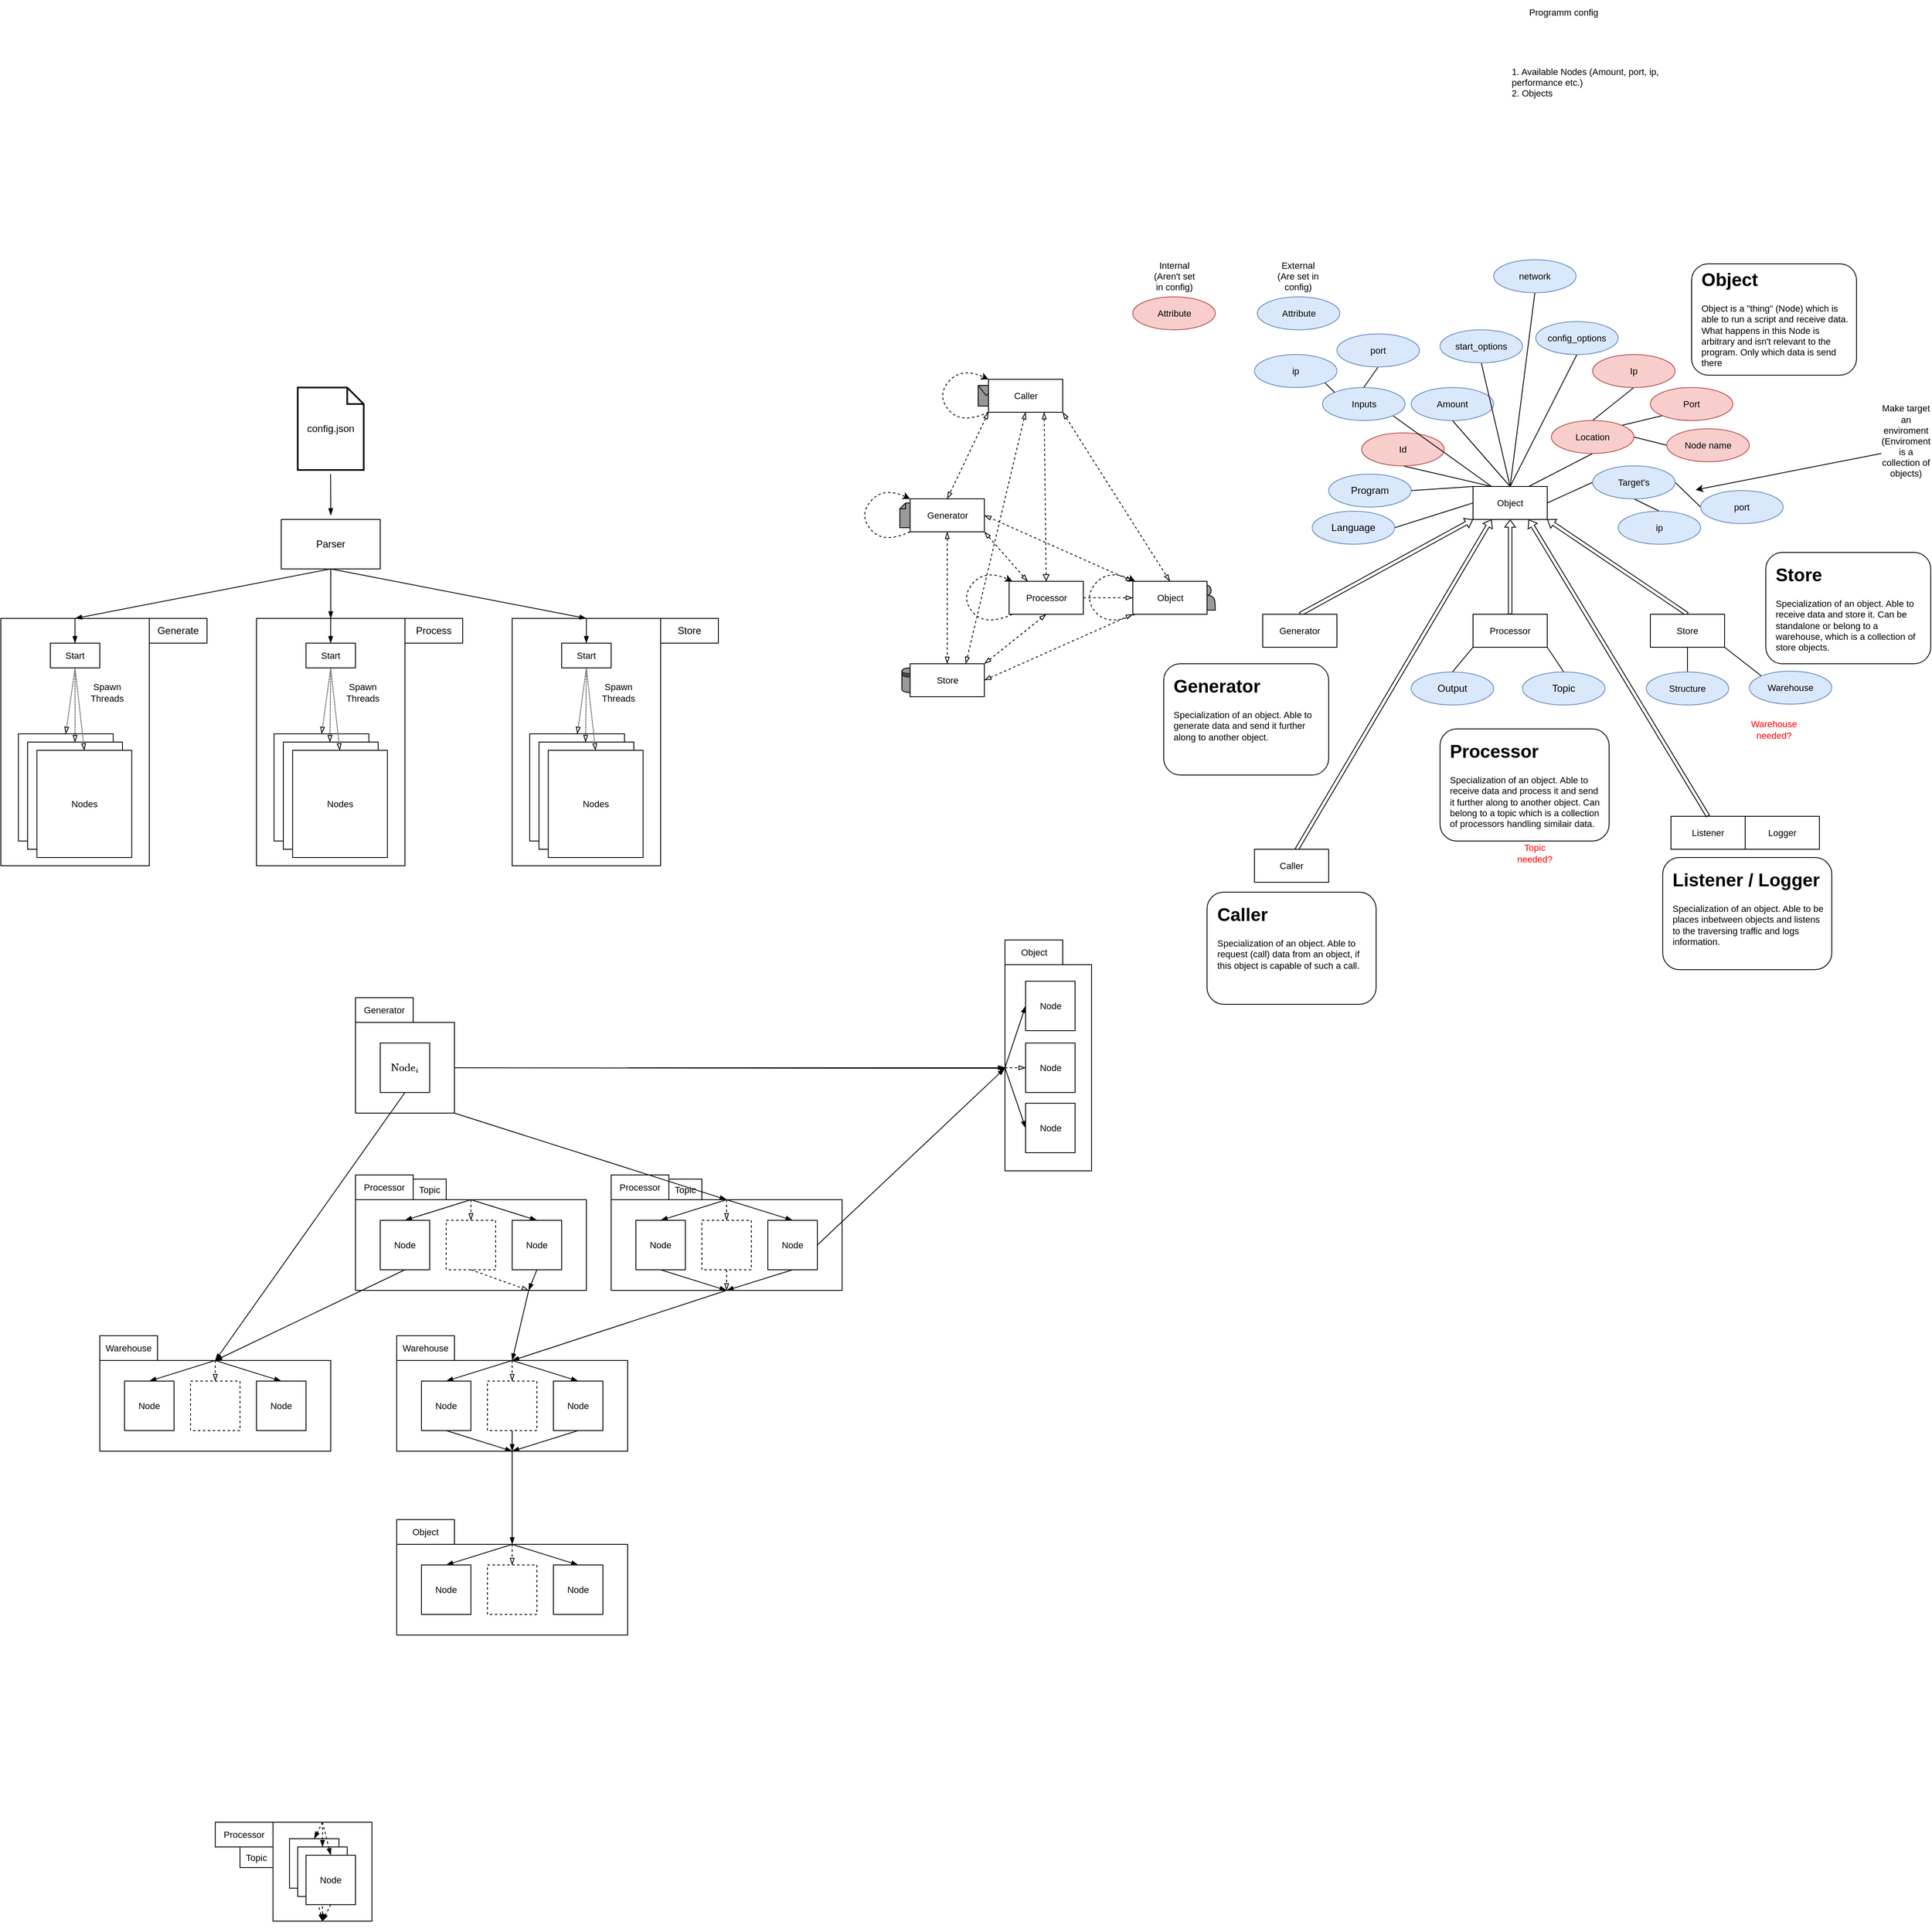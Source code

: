 <mxfile version="26.0.16">
  <diagram name="Page-1" id="uYNhRAzuao4IiOwPMIUJ">
    <mxGraphModel dx="1727" dy="674" grid="1" gridSize="10" guides="1" tooltips="1" connect="1" arrows="1" fold="1" page="1" pageScale="1" pageWidth="827" pageHeight="1169" math="1" shadow="0">
      <root>
        <mxCell id="0" />
        <mxCell id="1" parent="0" />
        <mxCell id="d6WWIoJmhMWnVC5b7CTu-12" value="" style="shape=message;html=1;html=1;outlineConnect=0;labelPosition=center;verticalLabelPosition=bottom;align=center;verticalAlign=top;fontFamily=Helvetica;fontSize=11;fontColor=default;labelBackgroundColor=#999999;fillColor=#999999;" parent="1" vertex="1">
          <mxGeometry x="515" y="577.5" width="20" height="25" as="geometry" />
        </mxCell>
        <mxCell id="UJmkhw5uD0CbH-l1DmJt-353" value="" style="rounded=1;whiteSpace=wrap;html=1;fontFamily=Helvetica;fontSize=11;fontColor=default;labelBackgroundColor=default;" parent="1" vertex="1">
          <mxGeometry x="1470" y="780" width="200" height="135" as="geometry" />
        </mxCell>
        <mxCell id="UJmkhw5uD0CbH-l1DmJt-350" value="" style="rounded=1;whiteSpace=wrap;html=1;fontFamily=Helvetica;fontSize=11;fontColor=default;labelBackgroundColor=default;" parent="1" vertex="1">
          <mxGeometry x="1380" y="430" width="200" height="135" as="geometry" />
        </mxCell>
        <mxCell id="UJmkhw5uD0CbH-l1DmJt-345" value="" style="shape=actor;whiteSpace=wrap;html=1;fontFamily=Helvetica;fontSize=11;fontColor=default;labelBackgroundColor=default;fillColor=#999999;" parent="1" vertex="1">
          <mxGeometry x="782.5" y="820" width="20" height="30" as="geometry" />
        </mxCell>
        <mxCell id="UJmkhw5uD0CbH-l1DmJt-305" value="" style="shape=note;size=7;whiteSpace=wrap;html=1;fontFamily=Helvetica;fontSize=11;fontColor=default;labelBackgroundColor=default;flipV=0;flipH=1;fillColor=#999999;" parent="1" vertex="1">
          <mxGeometry x="420" y="720" width="20" height="30" as="geometry" />
        </mxCell>
        <mxCell id="UJmkhw5uD0CbH-l1DmJt-303" value="" style="shape=datastore;whiteSpace=wrap;html=1;fontFamily=Helvetica;fontSize=11;fontColor=default;labelBackgroundColor=default;strokeColor=#000000;fillColor=#999999;" parent="1" vertex="1">
          <mxGeometry x="422.5" y="920" width="20" height="30" as="geometry" />
        </mxCell>
        <mxCell id="5hojF6ijiYVzlCGnurFn-1" value="" style="rounded=0;whiteSpace=wrap;html=1;" parent="1" vertex="1">
          <mxGeometry x="-50" y="860" width="180" height="300" as="geometry" />
        </mxCell>
        <mxCell id="5hojF6ijiYVzlCGnurFn-4" value="" style="rounded=0;whiteSpace=wrap;html=1;" parent="1" vertex="1">
          <mxGeometry x="-360" y="860" width="180" height="300" as="geometry" />
        </mxCell>
        <mxCell id="5hojF6ijiYVzlCGnurFn-5" value="Process" style="rounded=0;whiteSpace=wrap;html=1;" parent="1" vertex="1">
          <mxGeometry x="-180" y="860" width="70" height="30" as="geometry" />
        </mxCell>
        <mxCell id="5hojF6ijiYVzlCGnurFn-19" style="edgeStyle=none;shape=connector;rounded=0;orthogonalLoop=1;jettySize=auto;html=1;exitX=0.5;exitY=0;exitDx=0;exitDy=0;entryX=0.5;entryY=0;entryDx=0;entryDy=0;strokeColor=default;align=center;verticalAlign=middle;fontFamily=Helvetica;fontSize=11;fontColor=default;labelBackgroundColor=default;endArrow=block;endFill=1;" parent="1" source="5hojF6ijiYVzlCGnurFn-6" edge="1">
          <mxGeometry relative="1" as="geometry">
            <mxPoint x="-580" y="890" as="targetPoint" />
          </mxGeometry>
        </mxCell>
        <mxCell id="5hojF6ijiYVzlCGnurFn-20" style="edgeStyle=none;shape=connector;rounded=0;orthogonalLoop=1;jettySize=auto;html=1;exitX=0.5;exitY=0;exitDx=0;exitDy=0;entryX=0.5;entryY=0;entryDx=0;entryDy=0;strokeColor=default;align=center;verticalAlign=middle;fontFamily=Helvetica;fontSize=11;fontColor=default;labelBackgroundColor=default;endArrow=block;endFill=1;" parent="1" source="5hojF6ijiYVzlCGnurFn-6" edge="1">
          <mxGeometry relative="1" as="geometry">
            <mxPoint x="-580" y="890" as="targetPoint" />
          </mxGeometry>
        </mxCell>
        <mxCell id="5hojF6ijiYVzlCGnurFn-21" style="edgeStyle=none;shape=connector;rounded=0;orthogonalLoop=1;jettySize=auto;html=1;exitX=0.5;exitY=0;exitDx=0;exitDy=0;entryX=0.5;entryY=0;entryDx=0;entryDy=0;strokeColor=default;align=center;verticalAlign=middle;fontFamily=Helvetica;fontSize=11;fontColor=default;labelBackgroundColor=default;endArrow=block;endFill=1;" parent="1" source="5hojF6ijiYVzlCGnurFn-6" edge="1">
          <mxGeometry relative="1" as="geometry">
            <mxPoint x="-580" y="890" as="targetPoint" />
          </mxGeometry>
        </mxCell>
        <mxCell id="5hojF6ijiYVzlCGnurFn-6" value="" style="rounded=0;whiteSpace=wrap;html=1;" parent="1" vertex="1">
          <mxGeometry x="-670" y="860" width="180" height="300" as="geometry" />
        </mxCell>
        <mxCell id="5hojF6ijiYVzlCGnurFn-7" value="Generate" style="rounded=0;whiteSpace=wrap;html=1;" parent="1" vertex="1">
          <mxGeometry x="-490" y="860" width="70" height="30" as="geometry" />
        </mxCell>
        <mxCell id="5hojF6ijiYVzlCGnurFn-8" value="config.json" style="shape=note;size=20;whiteSpace=wrap;html=1;strokeWidth=2;" parent="1" vertex="1">
          <mxGeometry x="-310" y="580" width="80" height="100" as="geometry" />
        </mxCell>
        <mxCell id="5hojF6ijiYVzlCGnurFn-14" style="rounded=0;orthogonalLoop=1;jettySize=auto;html=1;exitX=0.5;exitY=1;exitDx=0;exitDy=0;entryX=0.5;entryY=0;entryDx=0;entryDy=0;endArrow=blockThin;endFill=1;" parent="1" source="5hojF6ijiYVzlCGnurFn-9" target="5hojF6ijiYVzlCGnurFn-6" edge="1">
          <mxGeometry relative="1" as="geometry" />
        </mxCell>
        <mxCell id="5hojF6ijiYVzlCGnurFn-15" style="edgeStyle=none;shape=connector;rounded=0;orthogonalLoop=1;jettySize=auto;html=1;exitX=0.5;exitY=1;exitDx=0;exitDy=0;entryX=0.5;entryY=0;entryDx=0;entryDy=0;strokeColor=default;align=center;verticalAlign=middle;fontFamily=Helvetica;fontSize=11;fontColor=default;labelBackgroundColor=default;endArrow=blockThin;endFill=1;" parent="1" source="5hojF6ijiYVzlCGnurFn-9" target="5hojF6ijiYVzlCGnurFn-4" edge="1">
          <mxGeometry relative="1" as="geometry" />
        </mxCell>
        <mxCell id="5hojF6ijiYVzlCGnurFn-16" style="edgeStyle=none;shape=connector;rounded=0;orthogonalLoop=1;jettySize=auto;html=1;exitX=0.5;exitY=1;exitDx=0;exitDy=0;entryX=0.5;entryY=0;entryDx=0;entryDy=0;strokeColor=default;align=center;verticalAlign=middle;fontFamily=Helvetica;fontSize=11;fontColor=default;labelBackgroundColor=default;endArrow=blockThin;endFill=1;" parent="1" source="5hojF6ijiYVzlCGnurFn-9" target="5hojF6ijiYVzlCGnurFn-1" edge="1">
          <mxGeometry relative="1" as="geometry" />
        </mxCell>
        <mxCell id="5hojF6ijiYVzlCGnurFn-9" value="Parser" style="rounded=0;whiteSpace=wrap;html=1;" parent="1" vertex="1">
          <mxGeometry x="-330" y="740" width="120" height="60" as="geometry" />
        </mxCell>
        <mxCell id="5hojF6ijiYVzlCGnurFn-10" value="" style="endArrow=blockThin;html=1;rounded=0;endFill=1;" parent="1" edge="1">
          <mxGeometry width="50" height="50" relative="1" as="geometry">
            <mxPoint x="-270.24" y="685" as="sourcePoint" />
            <mxPoint x="-269.95" y="735" as="targetPoint" />
          </mxGeometry>
        </mxCell>
        <mxCell id="5hojF6ijiYVzlCGnurFn-3" value="Store" style="rounded=0;whiteSpace=wrap;html=1;" parent="1" vertex="1">
          <mxGeometry x="130" y="860" width="70" height="30" as="geometry" />
        </mxCell>
        <mxCell id="5hojF6ijiYVzlCGnurFn-22" value="" style="endArrow=blockThin;html=1;rounded=0;strokeColor=default;align=center;verticalAlign=middle;fontFamily=Helvetica;fontSize=11;fontColor=default;labelBackgroundColor=default;endFill=1;" parent="1" edge="1">
          <mxGeometry width="50" height="50" relative="1" as="geometry">
            <mxPoint x="-580.11" y="860" as="sourcePoint" />
            <mxPoint x="-580.11" y="890" as="targetPoint" />
          </mxGeometry>
        </mxCell>
        <mxCell id="5hojF6ijiYVzlCGnurFn-26" value="" style="endArrow=blockThin;html=1;rounded=0;strokeColor=default;align=center;verticalAlign=middle;fontFamily=Helvetica;fontSize=11;fontColor=default;labelBackgroundColor=default;endFill=1;" parent="1" edge="1">
          <mxGeometry width="50" height="50" relative="1" as="geometry">
            <mxPoint x="-270.11" y="860" as="sourcePoint" />
            <mxPoint x="-270.11" y="890" as="targetPoint" />
          </mxGeometry>
        </mxCell>
        <mxCell id="5hojF6ijiYVzlCGnurFn-27" value="Start" style="rounded=0;whiteSpace=wrap;html=1;fontFamily=Helvetica;fontSize=11;fontColor=default;labelBackgroundColor=default;" parent="1" vertex="1">
          <mxGeometry x="10" y="890" width="60" height="30" as="geometry" />
        </mxCell>
        <mxCell id="5hojF6ijiYVzlCGnurFn-28" value="" style="endArrow=blockThin;html=1;rounded=0;strokeColor=default;align=center;verticalAlign=middle;fontFamily=Helvetica;fontSize=11;fontColor=default;labelBackgroundColor=default;endFill=1;" parent="1" edge="1">
          <mxGeometry width="50" height="50" relative="1" as="geometry">
            <mxPoint x="39.89" y="860" as="sourcePoint" />
            <mxPoint x="39.89" y="890" as="targetPoint" />
          </mxGeometry>
        </mxCell>
        <mxCell id="5hojF6ijiYVzlCGnurFn-29" value="Start" style="rounded=0;whiteSpace=wrap;html=1;fontFamily=Helvetica;fontSize=11;fontColor=default;labelBackgroundColor=default;" parent="1" vertex="1">
          <mxGeometry x="-300" y="890" width="60" height="30" as="geometry" />
        </mxCell>
        <mxCell id="5hojF6ijiYVzlCGnurFn-30" value="Start" style="rounded=0;whiteSpace=wrap;html=1;fontFamily=Helvetica;fontSize=11;fontColor=default;labelBackgroundColor=default;" parent="1" vertex="1">
          <mxGeometry x="-610" y="890" width="60" height="30" as="geometry" />
        </mxCell>
        <mxCell id="5hojF6ijiYVzlCGnurFn-33" value="" style="rounded=0;whiteSpace=wrap;html=1;fontFamily=Helvetica;fontSize=11;fontColor=default;labelBackgroundColor=default;" parent="1" vertex="1">
          <mxGeometry x="-648.75" y="1000" width="115" height="130" as="geometry" />
        </mxCell>
        <mxCell id="5hojF6ijiYVzlCGnurFn-32" value="" style="rounded=0;whiteSpace=wrap;html=1;fontFamily=Helvetica;fontSize=11;fontColor=default;labelBackgroundColor=default;" parent="1" vertex="1">
          <mxGeometry x="-637.5" y="1010" width="115" height="130" as="geometry" />
        </mxCell>
        <mxCell id="5hojF6ijiYVzlCGnurFn-34" value="Nodes" style="rounded=0;whiteSpace=wrap;html=1;fontFamily=Helvetica;fontSize=11;fontColor=default;labelBackgroundColor=default;" parent="1" vertex="1">
          <mxGeometry x="-626.25" y="1020" width="115" height="130" as="geometry" />
        </mxCell>
        <mxCell id="5hojF6ijiYVzlCGnurFn-35" value="" style="rounded=0;whiteSpace=wrap;html=1;fontFamily=Helvetica;fontSize=11;fontColor=default;labelBackgroundColor=default;" parent="1" vertex="1">
          <mxGeometry x="-338.75" y="1000" width="115" height="130" as="geometry" />
        </mxCell>
        <mxCell id="5hojF6ijiYVzlCGnurFn-36" value="" style="rounded=0;whiteSpace=wrap;html=1;fontFamily=Helvetica;fontSize=11;fontColor=default;labelBackgroundColor=default;" parent="1" vertex="1">
          <mxGeometry x="-327.5" y="1010" width="115" height="130" as="geometry" />
        </mxCell>
        <mxCell id="5hojF6ijiYVzlCGnurFn-37" value="Nodes" style="rounded=0;whiteSpace=wrap;html=1;fontFamily=Helvetica;fontSize=11;fontColor=default;labelBackgroundColor=default;" parent="1" vertex="1">
          <mxGeometry x="-316.25" y="1020" width="115" height="130" as="geometry" />
        </mxCell>
        <mxCell id="5hojF6ijiYVzlCGnurFn-38" value="" style="rounded=0;whiteSpace=wrap;html=1;fontFamily=Helvetica;fontSize=11;fontColor=default;labelBackgroundColor=default;" parent="1" vertex="1">
          <mxGeometry x="-28.75" y="1000" width="115" height="130" as="geometry" />
        </mxCell>
        <mxCell id="5hojF6ijiYVzlCGnurFn-39" value="" style="rounded=0;whiteSpace=wrap;html=1;fontFamily=Helvetica;fontSize=11;fontColor=default;labelBackgroundColor=default;" parent="1" vertex="1">
          <mxGeometry x="-17.5" y="1010" width="115" height="130" as="geometry" />
        </mxCell>
        <mxCell id="5hojF6ijiYVzlCGnurFn-40" value="Nodes" style="rounded=0;whiteSpace=wrap;html=1;fontFamily=Helvetica;fontSize=11;fontColor=default;labelBackgroundColor=default;" parent="1" vertex="1">
          <mxGeometry x="-6.25" y="1020" width="115" height="130" as="geometry" />
        </mxCell>
        <mxCell id="5hojF6ijiYVzlCGnurFn-41" value="" style="endArrow=blockThin;html=1;rounded=0;strokeColor=default;align=center;verticalAlign=middle;fontFamily=Helvetica;fontSize=11;fontColor=default;labelBackgroundColor=default;endFill=0;entryX=0.5;entryY=0;entryDx=0;entryDy=0;dashed=1;dashPattern=1 1;exitX=0.5;exitY=1;exitDx=0;exitDy=0;" parent="1" source="5hojF6ijiYVzlCGnurFn-30" target="5hojF6ijiYVzlCGnurFn-33" edge="1">
          <mxGeometry width="50" height="50" relative="1" as="geometry">
            <mxPoint x="-581.42" y="920" as="sourcePoint" />
            <mxPoint x="-581.42" y="950" as="targetPoint" />
          </mxGeometry>
        </mxCell>
        <mxCell id="5hojF6ijiYVzlCGnurFn-42" value="" style="endArrow=blockThin;html=1;rounded=0;strokeColor=default;align=center;verticalAlign=middle;fontFamily=Helvetica;fontSize=11;fontColor=default;labelBackgroundColor=default;endFill=0;entryX=0.5;entryY=0;entryDx=0;entryDy=0;exitX=0.5;exitY=1;exitDx=0;exitDy=0;dashed=1;dashPattern=1 1;" parent="1" source="5hojF6ijiYVzlCGnurFn-30" target="5hojF6ijiYVzlCGnurFn-32" edge="1">
          <mxGeometry width="50" height="50" relative="1" as="geometry">
            <mxPoint x="-571.42" y="930" as="sourcePoint" />
            <mxPoint x="-581" y="1010" as="targetPoint" />
          </mxGeometry>
        </mxCell>
        <mxCell id="5hojF6ijiYVzlCGnurFn-43" value="" style="endArrow=blockThin;html=1;rounded=0;strokeColor=default;align=center;verticalAlign=middle;fontFamily=Helvetica;fontSize=11;fontColor=default;labelBackgroundColor=default;endFill=0;entryX=0.5;entryY=0;entryDx=0;entryDy=0;exitX=0.5;exitY=1;exitDx=0;exitDy=0;dashed=1;dashPattern=1 1;" parent="1" source="5hojF6ijiYVzlCGnurFn-30" target="5hojF6ijiYVzlCGnurFn-34" edge="1">
          <mxGeometry width="50" height="50" relative="1" as="geometry">
            <mxPoint x="-570" y="930" as="sourcePoint" />
            <mxPoint x="-571" y="1020" as="targetPoint" />
          </mxGeometry>
        </mxCell>
        <mxCell id="5hojF6ijiYVzlCGnurFn-48" value="" style="endArrow=blockThin;html=1;rounded=0;strokeColor=default;align=center;verticalAlign=middle;fontFamily=Helvetica;fontSize=11;fontColor=default;labelBackgroundColor=default;endFill=0;entryX=0.5;entryY=0;entryDx=0;entryDy=0;dashed=1;dashPattern=1 1;exitX=0.5;exitY=1;exitDx=0;exitDy=0;" parent="1" edge="1">
          <mxGeometry width="50" height="50" relative="1" as="geometry">
            <mxPoint x="-270" y="920" as="sourcePoint" />
            <mxPoint x="-281" y="1000" as="targetPoint" />
          </mxGeometry>
        </mxCell>
        <mxCell id="5hojF6ijiYVzlCGnurFn-49" value="" style="endArrow=blockThin;html=1;rounded=0;strokeColor=default;align=center;verticalAlign=middle;fontFamily=Helvetica;fontSize=11;fontColor=default;labelBackgroundColor=default;endFill=0;entryX=0.5;entryY=0;entryDx=0;entryDy=0;exitX=0.5;exitY=1;exitDx=0;exitDy=0;dashed=1;dashPattern=1 1;" parent="1" edge="1">
          <mxGeometry width="50" height="50" relative="1" as="geometry">
            <mxPoint x="-270" y="920" as="sourcePoint" />
            <mxPoint x="-271" y="1010" as="targetPoint" />
          </mxGeometry>
        </mxCell>
        <mxCell id="5hojF6ijiYVzlCGnurFn-50" value="" style="endArrow=blockThin;html=1;rounded=0;strokeColor=default;align=center;verticalAlign=middle;fontFamily=Helvetica;fontSize=11;fontColor=default;labelBackgroundColor=default;endFill=0;entryX=0.5;entryY=0;entryDx=0;entryDy=0;exitX=0.5;exitY=1;exitDx=0;exitDy=0;dashed=1;dashPattern=1 1;" parent="1" edge="1">
          <mxGeometry width="50" height="50" relative="1" as="geometry">
            <mxPoint x="-270" y="920" as="sourcePoint" />
            <mxPoint x="-259" y="1020" as="targetPoint" />
          </mxGeometry>
        </mxCell>
        <mxCell id="5hojF6ijiYVzlCGnurFn-54" value="" style="endArrow=blockThin;html=1;rounded=0;strokeColor=default;align=center;verticalAlign=middle;fontFamily=Helvetica;fontSize=11;fontColor=default;labelBackgroundColor=default;endFill=0;entryX=0.5;entryY=0;entryDx=0;entryDy=0;dashed=1;dashPattern=1 1;exitX=0.5;exitY=1;exitDx=0;exitDy=0;" parent="1" edge="1">
          <mxGeometry width="50" height="50" relative="1" as="geometry">
            <mxPoint x="40" y="920" as="sourcePoint" />
            <mxPoint x="29" y="1000" as="targetPoint" />
          </mxGeometry>
        </mxCell>
        <mxCell id="5hojF6ijiYVzlCGnurFn-55" value="" style="endArrow=blockThin;html=1;rounded=0;strokeColor=default;align=center;verticalAlign=middle;fontFamily=Helvetica;fontSize=11;fontColor=default;labelBackgroundColor=default;endFill=0;entryX=0.5;entryY=0;entryDx=0;entryDy=0;exitX=0.5;exitY=1;exitDx=0;exitDy=0;dashed=1;dashPattern=1 1;" parent="1" edge="1">
          <mxGeometry width="50" height="50" relative="1" as="geometry">
            <mxPoint x="40" y="920" as="sourcePoint" />
            <mxPoint x="39" y="1010" as="targetPoint" />
          </mxGeometry>
        </mxCell>
        <mxCell id="5hojF6ijiYVzlCGnurFn-56" value="" style="endArrow=blockThin;html=1;rounded=0;strokeColor=default;align=center;verticalAlign=middle;fontFamily=Helvetica;fontSize=11;fontColor=default;labelBackgroundColor=default;endFill=0;entryX=0.5;entryY=0;entryDx=0;entryDy=0;exitX=0.5;exitY=1;exitDx=0;exitDy=0;dashed=1;dashPattern=1 1;" parent="1" edge="1">
          <mxGeometry width="50" height="50" relative="1" as="geometry">
            <mxPoint x="40" y="920" as="sourcePoint" />
            <mxPoint x="51" y="1020" as="targetPoint" />
          </mxGeometry>
        </mxCell>
        <mxCell id="5hojF6ijiYVzlCGnurFn-58" value="Spawn&lt;div&gt;Threads&lt;/div&gt;" style="text;html=1;align=center;verticalAlign=middle;whiteSpace=wrap;rounded=0;fontFamily=Helvetica;fontSize=11;fontColor=default;labelBackgroundColor=default;" parent="1" vertex="1">
          <mxGeometry x="-571.25" y="935" width="60" height="30" as="geometry" />
        </mxCell>
        <mxCell id="5hojF6ijiYVzlCGnurFn-59" value="Spawn&lt;div&gt;Threads&lt;/div&gt;" style="text;html=1;align=center;verticalAlign=middle;whiteSpace=wrap;rounded=0;fontFamily=Helvetica;fontSize=11;fontColor=default;labelBackgroundColor=default;" parent="1" vertex="1">
          <mxGeometry x="-261.25" y="935" width="60" height="30" as="geometry" />
        </mxCell>
        <mxCell id="5hojF6ijiYVzlCGnurFn-60" value="Spawn&lt;div&gt;Threads&lt;/div&gt;" style="text;html=1;align=center;verticalAlign=middle;whiteSpace=wrap;rounded=0;fontFamily=Helvetica;fontSize=11;fontColor=default;labelBackgroundColor=default;" parent="1" vertex="1">
          <mxGeometry x="48.75" y="935" width="60" height="30" as="geometry" />
        </mxCell>
        <mxCell id="UJmkhw5uD0CbH-l1DmJt-70" value="Processor" style="rounded=0;whiteSpace=wrap;html=1;fontFamily=Helvetica;fontSize=11;fontColor=default;labelBackgroundColor=default;" parent="1" vertex="1">
          <mxGeometry x="-240" y="1535" width="70" height="30" as="geometry" />
        </mxCell>
        <mxCell id="UJmkhw5uD0CbH-l1DmJt-132" style="edgeStyle=none;shape=connector;rounded=0;orthogonalLoop=1;jettySize=auto;html=1;exitX=0.75;exitY=1;exitDx=0;exitDy=0;strokeColor=default;align=center;verticalAlign=middle;fontFamily=Helvetica;fontSize=11;fontColor=default;labelBackgroundColor=default;endArrow=blockThin;endFill=1;" parent="1" source="UJmkhw5uD0CbH-l1DmJt-75" edge="1">
          <mxGeometry relative="1" as="geometry">
            <mxPoint x="-50" y="1760" as="targetPoint" />
          </mxGeometry>
        </mxCell>
        <mxCell id="UJmkhw5uD0CbH-l1DmJt-75" value="" style="rounded=0;whiteSpace=wrap;html=1;fontFamily=Helvetica;fontSize=11;fontColor=default;labelBackgroundColor=default;" parent="1" vertex="1">
          <mxGeometry x="-240" y="1565" width="280" height="110" as="geometry" />
        </mxCell>
        <mxCell id="UJmkhw5uD0CbH-l1DmJt-119" style="edgeStyle=none;shape=connector;rounded=0;orthogonalLoop=1;jettySize=auto;html=1;exitX=0.5;exitY=1;exitDx=0;exitDy=0;strokeColor=default;align=center;verticalAlign=middle;fontFamily=Helvetica;fontSize=11;fontColor=default;labelBackgroundColor=default;endArrow=blockThin;endFill=1;" parent="1" source="UJmkhw5uD0CbH-l1DmJt-76" edge="1">
          <mxGeometry relative="1" as="geometry">
            <mxPoint x="-410" y="1760" as="targetPoint" />
          </mxGeometry>
        </mxCell>
        <mxCell id="UJmkhw5uD0CbH-l1DmJt-76" value="Node" style="rounded=0;whiteSpace=wrap;html=1;fontFamily=Helvetica;fontSize=11;fontColor=default;labelBackgroundColor=default;" parent="1" vertex="1">
          <mxGeometry x="-210" y="1590" width="60" height="60" as="geometry" />
        </mxCell>
        <mxCell id="UJmkhw5uD0CbH-l1DmJt-129" style="edgeStyle=none;shape=connector;rounded=0;orthogonalLoop=1;jettySize=auto;html=1;exitX=0.5;exitY=1;exitDx=0;exitDy=0;strokeColor=default;align=center;verticalAlign=middle;fontFamily=Helvetica;fontSize=11;fontColor=default;labelBackgroundColor=default;endArrow=blockThin;endFill=0;dashed=1;" parent="1" source="UJmkhw5uD0CbH-l1DmJt-77" edge="1">
          <mxGeometry relative="1" as="geometry">
            <mxPoint x="-30" y="1675" as="targetPoint" />
          </mxGeometry>
        </mxCell>
        <mxCell id="UJmkhw5uD0CbH-l1DmJt-77" value="" style="rounded=0;whiteSpace=wrap;html=1;fontFamily=Helvetica;fontSize=11;fontColor=default;labelBackgroundColor=default;dashed=1;" parent="1" vertex="1">
          <mxGeometry x="-130" y="1590" width="60" height="60" as="geometry" />
        </mxCell>
        <mxCell id="UJmkhw5uD0CbH-l1DmJt-131" style="edgeStyle=none;shape=connector;rounded=0;orthogonalLoop=1;jettySize=auto;html=1;exitX=0.5;exitY=1;exitDx=0;exitDy=0;entryX=0.75;entryY=1;entryDx=0;entryDy=0;strokeColor=default;align=center;verticalAlign=middle;fontFamily=Helvetica;fontSize=11;fontColor=default;labelBackgroundColor=default;endArrow=blockThin;endFill=1;" parent="1" source="UJmkhw5uD0CbH-l1DmJt-78" target="UJmkhw5uD0CbH-l1DmJt-75" edge="1">
          <mxGeometry relative="1" as="geometry" />
        </mxCell>
        <mxCell id="UJmkhw5uD0CbH-l1DmJt-78" value="Node" style="rounded=0;whiteSpace=wrap;html=1;fontFamily=Helvetica;fontSize=11;fontColor=default;labelBackgroundColor=default;" parent="1" vertex="1">
          <mxGeometry x="-50" y="1590" width="60" height="60" as="geometry" />
        </mxCell>
        <mxCell id="UJmkhw5uD0CbH-l1DmJt-99" value="" style="endArrow=blockThin;html=1;rounded=0;strokeColor=default;align=center;verticalAlign=middle;fontFamily=Helvetica;fontSize=11;fontColor=default;labelBackgroundColor=default;exitX=0.5;exitY=0;exitDx=0;exitDy=0;entryX=0.5;entryY=0;entryDx=0;entryDy=0;endFill=1;strokeWidth=1;" parent="1" source="UJmkhw5uD0CbH-l1DmJt-75" target="UJmkhw5uD0CbH-l1DmJt-76" edge="1">
          <mxGeometry width="50" height="50" relative="1" as="geometry">
            <mxPoint x="-160" y="1635" as="sourcePoint" />
            <mxPoint x="-110" y="1585" as="targetPoint" />
          </mxGeometry>
        </mxCell>
        <mxCell id="UJmkhw5uD0CbH-l1DmJt-101" value="" style="endArrow=blockThin;html=1;rounded=0;strokeColor=default;align=center;verticalAlign=middle;fontFamily=Helvetica;fontSize=11;fontColor=default;labelBackgroundColor=default;exitX=0.5;exitY=0;exitDx=0;exitDy=0;entryX=0.5;entryY=0;entryDx=0;entryDy=0;endFill=0;strokeWidth=1;dashed=1;" parent="1" source="UJmkhw5uD0CbH-l1DmJt-75" target="UJmkhw5uD0CbH-l1DmJt-77" edge="1">
          <mxGeometry width="50" height="50" relative="1" as="geometry">
            <mxPoint x="-90" y="1575" as="sourcePoint" />
            <mxPoint x="-170" y="1600" as="targetPoint" />
          </mxGeometry>
        </mxCell>
        <mxCell id="UJmkhw5uD0CbH-l1DmJt-102" value="" style="endArrow=blockThin;html=1;rounded=0;strokeColor=default;align=center;verticalAlign=middle;fontFamily=Helvetica;fontSize=11;fontColor=default;labelBackgroundColor=default;exitX=0.5;exitY=0;exitDx=0;exitDy=0;entryX=0.5;entryY=0;entryDx=0;entryDy=0;endFill=1;strokeWidth=1;" parent="1" source="UJmkhw5uD0CbH-l1DmJt-75" target="UJmkhw5uD0CbH-l1DmJt-78" edge="1">
          <mxGeometry width="50" height="50" relative="1" as="geometry">
            <mxPoint x="-90" y="1575" as="sourcePoint" />
            <mxPoint x="-90" y="1600" as="targetPoint" />
          </mxGeometry>
        </mxCell>
        <mxCell id="UJmkhw5uD0CbH-l1DmJt-103" value="Generator" style="rounded=0;whiteSpace=wrap;html=1;fontFamily=Helvetica;fontSize=11;fontColor=default;labelBackgroundColor=default;" parent="1" vertex="1">
          <mxGeometry x="-240" y="1320" width="70" height="30" as="geometry" />
        </mxCell>
        <mxCell id="UJmkhw5uD0CbH-l1DmJt-242" style="edgeStyle=none;shape=connector;rounded=0;orthogonalLoop=1;jettySize=auto;html=1;exitX=1;exitY=0.5;exitDx=0;exitDy=0;strokeColor=default;align=center;verticalAlign=middle;fontFamily=Helvetica;fontSize=11;fontColor=default;labelBackgroundColor=default;endArrow=blockThin;endFill=1;" parent="1" source="UJmkhw5uD0CbH-l1DmJt-104" edge="1">
          <mxGeometry relative="1" as="geometry">
            <mxPoint x="550" y="1405.667" as="targetPoint" />
          </mxGeometry>
        </mxCell>
        <mxCell id="UJmkhw5uD0CbH-l1DmJt-104" value="" style="rounded=0;whiteSpace=wrap;html=1;fontFamily=Helvetica;fontSize=11;fontColor=default;labelBackgroundColor=default;" parent="1" vertex="1">
          <mxGeometry x="-240" y="1350" width="120" height="110" as="geometry" />
        </mxCell>
        <mxCell id="UJmkhw5uD0CbH-l1DmJt-120" style="edgeStyle=none;shape=connector;rounded=0;orthogonalLoop=1;jettySize=auto;html=1;exitX=0.5;exitY=1;exitDx=0;exitDy=0;strokeColor=default;align=center;verticalAlign=middle;fontFamily=Helvetica;fontSize=11;fontColor=default;labelBackgroundColor=default;endArrow=blockThin;endFill=1;" parent="1" source="UJmkhw5uD0CbH-l1DmJt-105" edge="1">
          <mxGeometry relative="1" as="geometry">
            <mxPoint x="-410" y="1760" as="targetPoint" />
          </mxGeometry>
        </mxCell>
        <mxCell id="UJmkhw5uD0CbH-l1DmJt-105" value="\(\text{Node}_i\)" style="rounded=0;whiteSpace=wrap;html=1;fontFamily=Helvetica;fontSize=11;fontColor=default;labelBackgroundColor=default;" parent="1" vertex="1">
          <mxGeometry x="-210" y="1375" width="60" height="60" as="geometry" />
        </mxCell>
        <mxCell id="UJmkhw5uD0CbH-l1DmJt-111" value="Warehouse" style="rounded=0;whiteSpace=wrap;html=1;fontFamily=Helvetica;fontSize=11;fontColor=default;labelBackgroundColor=default;" parent="1" vertex="1">
          <mxGeometry x="-550" y="1730" width="70" height="30" as="geometry" />
        </mxCell>
        <mxCell id="UJmkhw5uD0CbH-l1DmJt-112" value="" style="rounded=0;whiteSpace=wrap;html=1;fontFamily=Helvetica;fontSize=11;fontColor=default;labelBackgroundColor=default;" parent="1" vertex="1">
          <mxGeometry x="-550" y="1760" width="280" height="110" as="geometry" />
        </mxCell>
        <mxCell id="UJmkhw5uD0CbH-l1DmJt-113" value="Node" style="rounded=0;whiteSpace=wrap;html=1;fontFamily=Helvetica;fontSize=11;fontColor=default;labelBackgroundColor=default;" parent="1" vertex="1">
          <mxGeometry x="-520" y="1785" width="60" height="60" as="geometry" />
        </mxCell>
        <mxCell id="UJmkhw5uD0CbH-l1DmJt-114" value="" style="rounded=0;whiteSpace=wrap;html=1;fontFamily=Helvetica;fontSize=11;fontColor=default;labelBackgroundColor=default;dashed=1;" parent="1" vertex="1">
          <mxGeometry x="-440" y="1785" width="60" height="60" as="geometry" />
        </mxCell>
        <mxCell id="UJmkhw5uD0CbH-l1DmJt-115" value="Node" style="rounded=0;whiteSpace=wrap;html=1;fontFamily=Helvetica;fontSize=11;fontColor=default;labelBackgroundColor=default;" parent="1" vertex="1">
          <mxGeometry x="-360" y="1785" width="60" height="60" as="geometry" />
        </mxCell>
        <mxCell id="UJmkhw5uD0CbH-l1DmJt-116" value="" style="endArrow=blockThin;html=1;rounded=0;strokeColor=default;align=center;verticalAlign=middle;fontFamily=Helvetica;fontSize=11;fontColor=default;labelBackgroundColor=default;exitX=0.5;exitY=0;exitDx=0;exitDy=0;entryX=0.5;entryY=0;entryDx=0;entryDy=0;endFill=1;strokeWidth=1;" parent="1" source="UJmkhw5uD0CbH-l1DmJt-112" target="UJmkhw5uD0CbH-l1DmJt-113" edge="1">
          <mxGeometry width="50" height="50" relative="1" as="geometry">
            <mxPoint x="-470" y="1830" as="sourcePoint" />
            <mxPoint x="-420" y="1780" as="targetPoint" />
          </mxGeometry>
        </mxCell>
        <mxCell id="UJmkhw5uD0CbH-l1DmJt-117" value="" style="endArrow=blockThin;html=1;rounded=0;strokeColor=default;align=center;verticalAlign=middle;fontFamily=Helvetica;fontSize=11;fontColor=default;labelBackgroundColor=default;exitX=0.5;exitY=0;exitDx=0;exitDy=0;entryX=0.5;entryY=0;entryDx=0;entryDy=0;endFill=0;strokeWidth=1;dashed=1;" parent="1" source="UJmkhw5uD0CbH-l1DmJt-112" target="UJmkhw5uD0CbH-l1DmJt-114" edge="1">
          <mxGeometry width="50" height="50" relative="1" as="geometry">
            <mxPoint x="-400" y="1770" as="sourcePoint" />
            <mxPoint x="-480" y="1795" as="targetPoint" />
          </mxGeometry>
        </mxCell>
        <mxCell id="UJmkhw5uD0CbH-l1DmJt-118" value="" style="endArrow=blockThin;html=1;rounded=0;strokeColor=default;align=center;verticalAlign=middle;fontFamily=Helvetica;fontSize=11;fontColor=default;labelBackgroundColor=default;exitX=0.5;exitY=0;exitDx=0;exitDy=0;entryX=0.5;entryY=0;entryDx=0;entryDy=0;endFill=1;strokeWidth=1;" parent="1" source="UJmkhw5uD0CbH-l1DmJt-112" target="UJmkhw5uD0CbH-l1DmJt-115" edge="1">
          <mxGeometry width="50" height="50" relative="1" as="geometry">
            <mxPoint x="-400" y="1770" as="sourcePoint" />
            <mxPoint x="-400" y="1795" as="targetPoint" />
          </mxGeometry>
        </mxCell>
        <mxCell id="UJmkhw5uD0CbH-l1DmJt-121" value="Warehouse" style="rounded=0;whiteSpace=wrap;html=1;fontFamily=Helvetica;fontSize=11;fontColor=default;labelBackgroundColor=default;" parent="1" vertex="1">
          <mxGeometry x="-190" y="1730" width="70" height="30" as="geometry" />
        </mxCell>
        <mxCell id="UJmkhw5uD0CbH-l1DmJt-220" style="edgeStyle=none;shape=connector;rounded=0;orthogonalLoop=1;jettySize=auto;html=1;exitX=0.5;exitY=1;exitDx=0;exitDy=0;entryX=0.5;entryY=0;entryDx=0;entryDy=0;strokeColor=default;align=center;verticalAlign=middle;fontFamily=Helvetica;fontSize=11;fontColor=default;labelBackgroundColor=default;endArrow=blockThin;endFill=1;" parent="1" source="UJmkhw5uD0CbH-l1DmJt-122" target="UJmkhw5uD0CbH-l1DmJt-213" edge="1">
          <mxGeometry relative="1" as="geometry" />
        </mxCell>
        <mxCell id="UJmkhw5uD0CbH-l1DmJt-122" value="" style="rounded=0;whiteSpace=wrap;html=1;fontFamily=Helvetica;fontSize=11;fontColor=default;labelBackgroundColor=default;" parent="1" vertex="1">
          <mxGeometry x="-190" y="1760" width="280" height="110" as="geometry" />
        </mxCell>
        <mxCell id="UJmkhw5uD0CbH-l1DmJt-217" style="edgeStyle=none;shape=connector;rounded=0;orthogonalLoop=1;jettySize=auto;html=1;exitX=0.5;exitY=1;exitDx=0;exitDy=0;entryX=0.5;entryY=1;entryDx=0;entryDy=0;strokeColor=default;align=center;verticalAlign=middle;fontFamily=Helvetica;fontSize=11;fontColor=default;labelBackgroundColor=default;endArrow=blockThin;endFill=1;" parent="1" source="UJmkhw5uD0CbH-l1DmJt-123" target="UJmkhw5uD0CbH-l1DmJt-122" edge="1">
          <mxGeometry relative="1" as="geometry" />
        </mxCell>
        <mxCell id="UJmkhw5uD0CbH-l1DmJt-123" value="Node" style="rounded=0;whiteSpace=wrap;html=1;fontFamily=Helvetica;fontSize=11;fontColor=default;labelBackgroundColor=default;" parent="1" vertex="1">
          <mxGeometry x="-160" y="1785" width="60" height="60" as="geometry" />
        </mxCell>
        <mxCell id="UJmkhw5uD0CbH-l1DmJt-218" style="edgeStyle=none;shape=connector;rounded=0;orthogonalLoop=1;jettySize=auto;html=1;exitX=0.5;exitY=1;exitDx=0;exitDy=0;strokeColor=default;align=center;verticalAlign=middle;fontFamily=Helvetica;fontSize=11;fontColor=default;labelBackgroundColor=default;endArrow=blockThin;endFill=1;entryX=0.5;entryY=1;entryDx=0;entryDy=0;" parent="1" source="UJmkhw5uD0CbH-l1DmJt-124" target="UJmkhw5uD0CbH-l1DmJt-122" edge="1">
          <mxGeometry relative="1" as="geometry">
            <mxPoint x="-30" y="1880" as="targetPoint" />
          </mxGeometry>
        </mxCell>
        <mxCell id="UJmkhw5uD0CbH-l1DmJt-124" value="" style="rounded=0;whiteSpace=wrap;html=1;fontFamily=Helvetica;fontSize=11;fontColor=default;labelBackgroundColor=default;dashed=1;" parent="1" vertex="1">
          <mxGeometry x="-80" y="1785" width="60" height="60" as="geometry" />
        </mxCell>
        <mxCell id="UJmkhw5uD0CbH-l1DmJt-219" style="edgeStyle=none;shape=connector;rounded=0;orthogonalLoop=1;jettySize=auto;html=1;exitX=0.5;exitY=1;exitDx=0;exitDy=0;entryX=0.5;entryY=1;entryDx=0;entryDy=0;strokeColor=default;align=center;verticalAlign=middle;fontFamily=Helvetica;fontSize=11;fontColor=default;labelBackgroundColor=default;endArrow=blockThin;endFill=1;" parent="1" source="UJmkhw5uD0CbH-l1DmJt-125" target="UJmkhw5uD0CbH-l1DmJt-122" edge="1">
          <mxGeometry relative="1" as="geometry" />
        </mxCell>
        <mxCell id="UJmkhw5uD0CbH-l1DmJt-125" value="Node" style="rounded=0;whiteSpace=wrap;html=1;fontFamily=Helvetica;fontSize=11;fontColor=default;labelBackgroundColor=default;" parent="1" vertex="1">
          <mxGeometry y="1785" width="60" height="60" as="geometry" />
        </mxCell>
        <mxCell id="UJmkhw5uD0CbH-l1DmJt-126" value="" style="endArrow=blockThin;html=1;rounded=0;strokeColor=default;align=center;verticalAlign=middle;fontFamily=Helvetica;fontSize=11;fontColor=default;labelBackgroundColor=default;exitX=0.5;exitY=0;exitDx=0;exitDy=0;entryX=0.5;entryY=0;entryDx=0;entryDy=0;endFill=1;strokeWidth=1;" parent="1" source="UJmkhw5uD0CbH-l1DmJt-122" target="UJmkhw5uD0CbH-l1DmJt-123" edge="1">
          <mxGeometry width="50" height="50" relative="1" as="geometry">
            <mxPoint x="-110" y="1830" as="sourcePoint" />
            <mxPoint x="-60" y="1780" as="targetPoint" />
          </mxGeometry>
        </mxCell>
        <mxCell id="UJmkhw5uD0CbH-l1DmJt-127" value="" style="endArrow=blockThin;html=1;rounded=0;strokeColor=default;align=center;verticalAlign=middle;fontFamily=Helvetica;fontSize=11;fontColor=default;labelBackgroundColor=default;exitX=0.5;exitY=0;exitDx=0;exitDy=0;entryX=0.5;entryY=0;entryDx=0;entryDy=0;endFill=0;strokeWidth=1;dashed=1;" parent="1" source="UJmkhw5uD0CbH-l1DmJt-122" target="UJmkhw5uD0CbH-l1DmJt-124" edge="1">
          <mxGeometry width="50" height="50" relative="1" as="geometry">
            <mxPoint x="-40" y="1770" as="sourcePoint" />
            <mxPoint x="-120" y="1795" as="targetPoint" />
          </mxGeometry>
        </mxCell>
        <mxCell id="UJmkhw5uD0CbH-l1DmJt-128" value="" style="endArrow=blockThin;html=1;rounded=0;strokeColor=default;align=center;verticalAlign=middle;fontFamily=Helvetica;fontSize=11;fontColor=default;labelBackgroundColor=default;exitX=0.5;exitY=0;exitDx=0;exitDy=0;entryX=0.5;entryY=0;entryDx=0;entryDy=0;endFill=1;strokeWidth=1;" parent="1" source="UJmkhw5uD0CbH-l1DmJt-122" target="UJmkhw5uD0CbH-l1DmJt-125" edge="1">
          <mxGeometry width="50" height="50" relative="1" as="geometry">
            <mxPoint x="-40" y="1770" as="sourcePoint" />
            <mxPoint x="-40" y="1795" as="targetPoint" />
          </mxGeometry>
        </mxCell>
        <mxCell id="UJmkhw5uD0CbH-l1DmJt-136" value="Processor" style="rounded=0;whiteSpace=wrap;html=1;fontFamily=Helvetica;fontSize=11;fontColor=default;labelBackgroundColor=default;" parent="1" vertex="1">
          <mxGeometry x="70" y="1535" width="70" height="30" as="geometry" />
        </mxCell>
        <mxCell id="UJmkhw5uD0CbH-l1DmJt-151" style="edgeStyle=none;shape=connector;rounded=0;orthogonalLoop=1;jettySize=auto;html=1;exitX=0.5;exitY=1;exitDx=0;exitDy=0;strokeColor=default;align=center;verticalAlign=middle;fontFamily=Helvetica;fontSize=11;fontColor=default;labelBackgroundColor=default;endArrow=blockThin;endFill=1;" parent="1" source="UJmkhw5uD0CbH-l1DmJt-137" edge="1">
          <mxGeometry relative="1" as="geometry">
            <mxPoint x="-50.0" y="1760" as="targetPoint" />
          </mxGeometry>
        </mxCell>
        <mxCell id="UJmkhw5uD0CbH-l1DmJt-137" value="" style="rounded=0;whiteSpace=wrap;html=1;fontFamily=Helvetica;fontSize=11;fontColor=default;labelBackgroundColor=default;" parent="1" vertex="1">
          <mxGeometry x="70" y="1565" width="280" height="110" as="geometry" />
        </mxCell>
        <mxCell id="UJmkhw5uD0CbH-l1DmJt-152" style="edgeStyle=none;shape=connector;rounded=0;orthogonalLoop=1;jettySize=auto;html=1;exitX=0.5;exitY=1;exitDx=0;exitDy=0;entryX=0.5;entryY=1;entryDx=0;entryDy=0;strokeColor=default;align=center;verticalAlign=middle;fontFamily=Helvetica;fontSize=11;fontColor=default;labelBackgroundColor=default;endArrow=blockThin;endFill=1;" parent="1" source="UJmkhw5uD0CbH-l1DmJt-138" target="UJmkhw5uD0CbH-l1DmJt-137" edge="1">
          <mxGeometry relative="1" as="geometry" />
        </mxCell>
        <mxCell id="UJmkhw5uD0CbH-l1DmJt-138" value="Node" style="rounded=0;whiteSpace=wrap;html=1;fontFamily=Helvetica;fontSize=11;fontColor=default;labelBackgroundColor=default;" parent="1" vertex="1">
          <mxGeometry x="100" y="1590" width="60" height="60" as="geometry" />
        </mxCell>
        <mxCell id="UJmkhw5uD0CbH-l1DmJt-154" style="edgeStyle=none;shape=connector;rounded=0;orthogonalLoop=1;jettySize=auto;html=1;exitX=0.5;exitY=1;exitDx=0;exitDy=0;entryX=0.5;entryY=1;entryDx=0;entryDy=0;strokeColor=default;align=center;verticalAlign=middle;fontFamily=Helvetica;fontSize=11;fontColor=default;labelBackgroundColor=default;endArrow=blockThin;endFill=0;dashed=1;" parent="1" source="UJmkhw5uD0CbH-l1DmJt-140" target="UJmkhw5uD0CbH-l1DmJt-137" edge="1">
          <mxGeometry relative="1" as="geometry" />
        </mxCell>
        <mxCell id="UJmkhw5uD0CbH-l1DmJt-140" value="" style="rounded=0;whiteSpace=wrap;html=1;fontFamily=Helvetica;fontSize=11;fontColor=default;labelBackgroundColor=default;dashed=1;" parent="1" vertex="1">
          <mxGeometry x="180" y="1590" width="60" height="60" as="geometry" />
        </mxCell>
        <mxCell id="UJmkhw5uD0CbH-l1DmJt-153" style="edgeStyle=none;shape=connector;rounded=0;orthogonalLoop=1;jettySize=auto;html=1;exitX=0.5;exitY=1;exitDx=0;exitDy=0;strokeColor=default;align=center;verticalAlign=middle;fontFamily=Helvetica;fontSize=11;fontColor=default;labelBackgroundColor=default;endArrow=blockThin;endFill=1;entryX=0.5;entryY=1;entryDx=0;entryDy=0;" parent="1" source="UJmkhw5uD0CbH-l1DmJt-142" target="UJmkhw5uD0CbH-l1DmJt-137" edge="1">
          <mxGeometry relative="1" as="geometry">
            <mxPoint x="210" y="1670" as="targetPoint" />
          </mxGeometry>
        </mxCell>
        <mxCell id="UJmkhw5uD0CbH-l1DmJt-207" style="edgeStyle=none;shape=connector;rounded=0;orthogonalLoop=1;jettySize=auto;html=1;exitX=1;exitY=0.5;exitDx=0;exitDy=0;strokeColor=default;align=center;verticalAlign=middle;fontFamily=Helvetica;fontSize=11;fontColor=default;labelBackgroundColor=default;endArrow=blockThin;endFill=1;" parent="1" source="UJmkhw5uD0CbH-l1DmJt-142" edge="1">
          <mxGeometry relative="1" as="geometry">
            <mxPoint x="547" y="1406" as="targetPoint" />
          </mxGeometry>
        </mxCell>
        <mxCell id="UJmkhw5uD0CbH-l1DmJt-142" value="Node" style="rounded=0;whiteSpace=wrap;html=1;fontFamily=Helvetica;fontSize=11;fontColor=default;labelBackgroundColor=default;" parent="1" vertex="1">
          <mxGeometry x="260" y="1590" width="60" height="60" as="geometry" />
        </mxCell>
        <mxCell id="UJmkhw5uD0CbH-l1DmJt-143" value="" style="endArrow=blockThin;html=1;rounded=0;strokeColor=default;align=center;verticalAlign=middle;fontFamily=Helvetica;fontSize=11;fontColor=default;labelBackgroundColor=default;exitX=0.5;exitY=0;exitDx=0;exitDy=0;entryX=0.5;entryY=0;entryDx=0;entryDy=0;endFill=1;strokeWidth=1;" parent="1" source="UJmkhw5uD0CbH-l1DmJt-137" target="UJmkhw5uD0CbH-l1DmJt-138" edge="1">
          <mxGeometry width="50" height="50" relative="1" as="geometry">
            <mxPoint x="150" y="1635" as="sourcePoint" />
            <mxPoint x="200" y="1585" as="targetPoint" />
          </mxGeometry>
        </mxCell>
        <mxCell id="UJmkhw5uD0CbH-l1DmJt-144" value="" style="endArrow=blockThin;html=1;rounded=0;strokeColor=default;align=center;verticalAlign=middle;fontFamily=Helvetica;fontSize=11;fontColor=default;labelBackgroundColor=default;exitX=0.5;exitY=0;exitDx=0;exitDy=0;entryX=0.5;entryY=0;entryDx=0;entryDy=0;endFill=0;strokeWidth=1;dashed=1;" parent="1" source="UJmkhw5uD0CbH-l1DmJt-137" target="UJmkhw5uD0CbH-l1DmJt-140" edge="1">
          <mxGeometry width="50" height="50" relative="1" as="geometry">
            <mxPoint x="220" y="1575" as="sourcePoint" />
            <mxPoint x="140" y="1600" as="targetPoint" />
          </mxGeometry>
        </mxCell>
        <mxCell id="UJmkhw5uD0CbH-l1DmJt-145" value="" style="endArrow=blockThin;html=1;rounded=0;strokeColor=default;align=center;verticalAlign=middle;fontFamily=Helvetica;fontSize=11;fontColor=default;labelBackgroundColor=default;exitX=0.5;exitY=0;exitDx=0;exitDy=0;entryX=0.5;entryY=0;entryDx=0;entryDy=0;endFill=1;strokeWidth=1;" parent="1" source="UJmkhw5uD0CbH-l1DmJt-137" target="UJmkhw5uD0CbH-l1DmJt-142" edge="1">
          <mxGeometry width="50" height="50" relative="1" as="geometry">
            <mxPoint x="220" y="1575" as="sourcePoint" />
            <mxPoint x="220" y="1600" as="targetPoint" />
          </mxGeometry>
        </mxCell>
        <mxCell id="UJmkhw5uD0CbH-l1DmJt-146" value="Topic" style="rounded=0;whiteSpace=wrap;html=1;fontFamily=Helvetica;fontSize=11;fontColor=default;labelBackgroundColor=default;" parent="1" vertex="1">
          <mxGeometry x="-170" y="1540" width="40" height="25" as="geometry" />
        </mxCell>
        <mxCell id="UJmkhw5uD0CbH-l1DmJt-148" value="Topic" style="rounded=0;whiteSpace=wrap;html=1;fontFamily=Helvetica;fontSize=11;fontColor=default;labelBackgroundColor=default;" parent="1" vertex="1">
          <mxGeometry x="140" y="1540" width="40" height="25" as="geometry" />
        </mxCell>
        <mxCell id="UJmkhw5uD0CbH-l1DmJt-150" style="edgeStyle=none;shape=connector;rounded=0;orthogonalLoop=1;jettySize=auto;html=1;exitX=1;exitY=1;exitDx=0;exitDy=0;strokeColor=default;align=center;verticalAlign=middle;fontFamily=Helvetica;fontSize=11;fontColor=default;labelBackgroundColor=default;endArrow=blockThin;endFill=1;" parent="1" source="UJmkhw5uD0CbH-l1DmJt-104" edge="1">
          <mxGeometry relative="1" as="geometry">
            <mxPoint x="210" y="1565" as="targetPoint" />
            <mxPoint x="60" y="1435" as="sourcePoint" />
          </mxGeometry>
        </mxCell>
        <mxCell id="UJmkhw5uD0CbH-l1DmJt-199" style="edgeStyle=none;shape=connector;rounded=0;orthogonalLoop=1;jettySize=auto;html=1;exitX=1;exitY=0.5;exitDx=0;exitDy=0;entryX=0;entryY=0.5;entryDx=0;entryDy=0;strokeColor=default;align=center;verticalAlign=middle;fontFamily=Helvetica;fontSize=11;fontColor=default;labelBackgroundColor=default;endArrow=blockThin;endFill=1;" parent="1" target="UJmkhw5uD0CbH-l1DmJt-198" edge="1">
          <mxGeometry relative="1" as="geometry">
            <mxPoint x="90" y="1405" as="sourcePoint" />
          </mxGeometry>
        </mxCell>
        <mxCell id="UJmkhw5uD0CbH-l1DmJt-316" style="edgeStyle=none;shape=connector;rounded=0;orthogonalLoop=1;jettySize=auto;html=1;exitX=1;exitY=0.5;exitDx=0;exitDy=0;entryX=0;entryY=0.5;entryDx=0;entryDy=0;strokeColor=default;align=center;verticalAlign=middle;fontFamily=Helvetica;fontSize=11;fontColor=default;labelBackgroundColor=default;startFill=0;endArrow=none;endFill=1;" parent="1" source="UJmkhw5uD0CbH-l1DmJt-155" target="UJmkhw5uD0CbH-l1DmJt-311" edge="1">
          <mxGeometry relative="1" as="geometry" />
        </mxCell>
        <mxCell id="UJmkhw5uD0CbH-l1DmJt-155" value="Object" style="rounded=0;whiteSpace=wrap;html=1;fontFamily=Helvetica;fontSize=11;fontColor=default;labelBackgroundColor=default;" parent="1" vertex="1">
          <mxGeometry x="1115" y="700" width="90" height="40" as="geometry" />
        </mxCell>
        <mxCell id="UJmkhw5uD0CbH-l1DmJt-168" value="Processor" style="rounded=0;whiteSpace=wrap;html=1;fontFamily=Helvetica;fontSize=11;fontColor=default;labelBackgroundColor=default;" parent="1" vertex="1">
          <mxGeometry x="1115" y="855" width="90" height="40" as="geometry" />
        </mxCell>
        <mxCell id="UJmkhw5uD0CbH-l1DmJt-197" value="Object" style="rounded=0;whiteSpace=wrap;html=1;fontFamily=Helvetica;fontSize=11;fontColor=default;labelBackgroundColor=default;" parent="1" vertex="1">
          <mxGeometry x="547.5" y="1250" width="70" height="30" as="geometry" />
        </mxCell>
        <mxCell id="UJmkhw5uD0CbH-l1DmJt-198" value="" style="rounded=0;whiteSpace=wrap;html=1;fontFamily=Helvetica;fontSize=11;fontColor=default;labelBackgroundColor=default;" parent="1" vertex="1">
          <mxGeometry x="547.5" y="1280" width="105" height="250" as="geometry" />
        </mxCell>
        <mxCell id="UJmkhw5uD0CbH-l1DmJt-200" value="Node" style="rounded=0;whiteSpace=wrap;html=1;fontFamily=Helvetica;fontSize=11;fontColor=default;labelBackgroundColor=default;" parent="1" vertex="1">
          <mxGeometry x="572.5" y="1300" width="60" height="60" as="geometry" />
        </mxCell>
        <mxCell id="UJmkhw5uD0CbH-l1DmJt-201" value="Node" style="rounded=0;whiteSpace=wrap;html=1;fontFamily=Helvetica;fontSize=11;fontColor=default;labelBackgroundColor=default;" parent="1" vertex="1">
          <mxGeometry x="572.5" y="1448" width="60" height="60" as="geometry" />
        </mxCell>
        <mxCell id="UJmkhw5uD0CbH-l1DmJt-203" value="" style="endArrow=blockThin;html=1;rounded=0;strokeColor=default;align=center;verticalAlign=middle;fontFamily=Helvetica;fontSize=11;fontColor=default;labelBackgroundColor=default;exitX=0;exitY=0.5;exitDx=0;exitDy=0;entryX=0;entryY=0.5;entryDx=0;entryDy=0;endFill=1;" parent="1" source="UJmkhw5uD0CbH-l1DmJt-198" target="UJmkhw5uD0CbH-l1DmJt-200" edge="1">
          <mxGeometry width="50" height="50" relative="1" as="geometry">
            <mxPoint x="522.5" y="1490" as="sourcePoint" />
            <mxPoint x="572.5" y="1440" as="targetPoint" />
          </mxGeometry>
        </mxCell>
        <mxCell id="UJmkhw5uD0CbH-l1DmJt-204" value="" style="endArrow=blockThin;html=1;rounded=0;strokeColor=default;align=center;verticalAlign=middle;fontFamily=Helvetica;fontSize=11;fontColor=default;labelBackgroundColor=default;exitX=0;exitY=0.5;exitDx=0;exitDy=0;entryX=0;entryY=0.5;entryDx=0;entryDy=0;endFill=1;" parent="1" source="UJmkhw5uD0CbH-l1DmJt-198" target="UJmkhw5uD0CbH-l1DmJt-201" edge="1">
          <mxGeometry width="50" height="50" relative="1" as="geometry">
            <mxPoint x="557.5" y="1380" as="sourcePoint" />
            <mxPoint x="582.5" y="1340" as="targetPoint" />
          </mxGeometry>
        </mxCell>
        <mxCell id="UJmkhw5uD0CbH-l1DmJt-205" value="Node" style="rounded=0;whiteSpace=wrap;html=1;fontFamily=Helvetica;fontSize=11;fontColor=default;labelBackgroundColor=default;" parent="1" vertex="1">
          <mxGeometry x="572.5" y="1375" width="60" height="60" as="geometry" />
        </mxCell>
        <mxCell id="UJmkhw5uD0CbH-l1DmJt-206" value="" style="endArrow=blockThin;html=1;rounded=0;strokeColor=default;align=center;verticalAlign=middle;fontFamily=Helvetica;fontSize=11;fontColor=default;labelBackgroundColor=default;exitX=0;exitY=0.5;exitDx=0;exitDy=0;entryX=0;entryY=0.5;entryDx=0;entryDy=0;endFill=0;dashed=1;" parent="1" source="UJmkhw5uD0CbH-l1DmJt-198" target="UJmkhw5uD0CbH-l1DmJt-205" edge="1">
          <mxGeometry width="50" height="50" relative="1" as="geometry">
            <mxPoint x="557.5" y="1435" as="sourcePoint" />
            <mxPoint x="582.5" y="1488" as="targetPoint" />
          </mxGeometry>
        </mxCell>
        <mxCell id="UJmkhw5uD0CbH-l1DmJt-212" value="Object" style="rounded=0;whiteSpace=wrap;html=1;fontFamily=Helvetica;fontSize=11;fontColor=default;labelBackgroundColor=default;" parent="1" vertex="1">
          <mxGeometry x="-190" y="1953" width="70" height="30" as="geometry" />
        </mxCell>
        <mxCell id="UJmkhw5uD0CbH-l1DmJt-213" value="" style="rounded=0;whiteSpace=wrap;html=1;fontFamily=Helvetica;fontSize=11;fontColor=default;labelBackgroundColor=default;" parent="1" vertex="1">
          <mxGeometry x="-190" y="1983" width="280" height="110" as="geometry" />
        </mxCell>
        <mxCell id="UJmkhw5uD0CbH-l1DmJt-214" value="Node" style="rounded=0;whiteSpace=wrap;html=1;fontFamily=Helvetica;fontSize=11;fontColor=default;labelBackgroundColor=default;" parent="1" vertex="1">
          <mxGeometry x="-160" y="2008" width="60" height="60" as="geometry" />
        </mxCell>
        <mxCell id="UJmkhw5uD0CbH-l1DmJt-215" value="" style="rounded=0;whiteSpace=wrap;html=1;fontFamily=Helvetica;fontSize=11;fontColor=default;labelBackgroundColor=default;dashed=1;" parent="1" vertex="1">
          <mxGeometry x="-80" y="2008" width="60" height="60" as="geometry" />
        </mxCell>
        <mxCell id="UJmkhw5uD0CbH-l1DmJt-216" value="Node" style="rounded=0;whiteSpace=wrap;html=1;fontFamily=Helvetica;fontSize=11;fontColor=default;labelBackgroundColor=default;" parent="1" vertex="1">
          <mxGeometry y="2008" width="60" height="60" as="geometry" />
        </mxCell>
        <mxCell id="UJmkhw5uD0CbH-l1DmJt-222" value="" style="endArrow=blockThin;html=1;rounded=0;strokeColor=default;align=center;verticalAlign=middle;fontFamily=Helvetica;fontSize=11;fontColor=default;labelBackgroundColor=default;exitX=0.5;exitY=0;exitDx=0;exitDy=0;entryX=0.5;entryY=0;entryDx=0;entryDy=0;endFill=1;" parent="1" source="UJmkhw5uD0CbH-l1DmJt-213" target="UJmkhw5uD0CbH-l1DmJt-214" edge="1">
          <mxGeometry width="50" height="50" relative="1" as="geometry">
            <mxPoint x="10" y="1970" as="sourcePoint" />
            <mxPoint x="60" y="1920" as="targetPoint" />
          </mxGeometry>
        </mxCell>
        <mxCell id="UJmkhw5uD0CbH-l1DmJt-223" value="" style="endArrow=blockThin;html=1;rounded=0;strokeColor=default;align=center;verticalAlign=middle;fontFamily=Helvetica;fontSize=11;fontColor=default;labelBackgroundColor=default;exitX=0.5;exitY=0;exitDx=0;exitDy=0;entryX=0.5;entryY=0;entryDx=0;entryDy=0;endFill=0;dashed=1;" parent="1" source="UJmkhw5uD0CbH-l1DmJt-213" target="UJmkhw5uD0CbH-l1DmJt-215" edge="1">
          <mxGeometry width="50" height="50" relative="1" as="geometry">
            <mxPoint x="10" y="1970" as="sourcePoint" />
            <mxPoint x="60" y="1920" as="targetPoint" />
          </mxGeometry>
        </mxCell>
        <mxCell id="UJmkhw5uD0CbH-l1DmJt-224" value="" style="endArrow=blockThin;html=1;rounded=0;strokeColor=default;align=center;verticalAlign=middle;fontFamily=Helvetica;fontSize=11;fontColor=default;labelBackgroundColor=default;exitX=0.5;exitY=0;exitDx=0;exitDy=0;entryX=0.5;entryY=0;entryDx=0;entryDy=0;endFill=1;" parent="1" source="UJmkhw5uD0CbH-l1DmJt-213" target="UJmkhw5uD0CbH-l1DmJt-216" edge="1">
          <mxGeometry width="50" height="50" relative="1" as="geometry">
            <mxPoint x="-40" y="1993" as="sourcePoint" />
            <mxPoint x="-40" y="2018" as="targetPoint" />
          </mxGeometry>
        </mxCell>
        <mxCell id="d6WWIoJmhMWnVC5b7CTu-17" style="edgeStyle=none;shape=connector;rounded=0;orthogonalLoop=1;jettySize=auto;html=1;exitX=0.5;exitY=1;exitDx=0;exitDy=0;entryX=0.5;entryY=0;entryDx=0;entryDy=0;dashed=1;strokeColor=default;align=center;verticalAlign=middle;fontFamily=Helvetica;fontSize=11;fontColor=default;labelBackgroundColor=default;startArrow=blockThin;startFill=0;endArrow=blockThin;endFill=0;" parent="1" source="UJmkhw5uD0CbH-l1DmJt-225" target="UJmkhw5uD0CbH-l1DmJt-297" edge="1">
          <mxGeometry relative="1" as="geometry" />
        </mxCell>
        <mxCell id="UJmkhw5uD0CbH-l1DmJt-225" value="Generator" style="rounded=0;whiteSpace=wrap;html=1;fontFamily=Helvetica;fontSize=11;fontColor=default;labelBackgroundColor=default;" parent="1" vertex="1">
          <mxGeometry x="432.5" y="715" width="90" height="40" as="geometry" />
        </mxCell>
        <mxCell id="UJmkhw5uD0CbH-l1DmJt-240" style="edgeStyle=none;shape=connector;rounded=0;orthogonalLoop=1;jettySize=auto;html=1;exitX=1;exitY=0.5;exitDx=0;exitDy=0;strokeColor=default;align=center;verticalAlign=middle;fontFamily=Helvetica;fontSize=11;fontColor=default;labelBackgroundColor=default;endArrow=blockThin;endFill=0;entryX=0;entryY=0.5;entryDx=0;entryDy=0;dashed=1;" parent="1" source="UJmkhw5uD0CbH-l1DmJt-233" target="UJmkhw5uD0CbH-l1DmJt-238" edge="1">
          <mxGeometry relative="1" as="geometry">
            <mxPoint x="762.5" y="875" as="targetPoint" />
          </mxGeometry>
        </mxCell>
        <mxCell id="d6WWIoJmhMWnVC5b7CTu-19" style="edgeStyle=none;shape=connector;rounded=0;orthogonalLoop=1;jettySize=auto;html=1;exitX=0;exitY=0;exitDx=0;exitDy=0;entryX=1;entryY=0.5;entryDx=0;entryDy=0;dashed=1;strokeColor=default;align=center;verticalAlign=middle;fontFamily=Helvetica;fontSize=11;fontColor=default;labelBackgroundColor=default;startArrow=blockThin;startFill=0;endArrow=blockThin;endFill=0;" parent="1" source="UJmkhw5uD0CbH-l1DmJt-238" target="UJmkhw5uD0CbH-l1DmJt-225" edge="1">
          <mxGeometry relative="1" as="geometry" />
        </mxCell>
        <mxCell id="UJmkhw5uD0CbH-l1DmJt-238" value="Object" style="rounded=0;whiteSpace=wrap;html=1;fontFamily=Helvetica;fontSize=11;fontColor=default;labelBackgroundColor=default;" parent="1" vertex="1">
          <mxGeometry x="702.5" y="815" width="90" height="40" as="geometry" />
        </mxCell>
        <mxCell id="UJmkhw5uD0CbH-l1DmJt-281" value="" style="shape=image;verticalLabelPosition=bottom;labelBackgroundColor=default;verticalAlign=top;aspect=fixed;imageAspect=0;image=https://cdn-icons-png.flaticon.com/512/5859/5859499.png;" parent="1" vertex="1">
          <mxGeometry x="535" y="820" width="30" height="30" as="geometry" />
        </mxCell>
        <mxCell id="d6WWIoJmhMWnVC5b7CTu-21" style="edgeStyle=none;shape=connector;rounded=0;orthogonalLoop=1;jettySize=auto;html=1;exitX=0.25;exitY=0;exitDx=0;exitDy=0;entryX=1;entryY=1;entryDx=0;entryDy=0;dashed=1;strokeColor=default;align=center;verticalAlign=middle;fontFamily=Helvetica;fontSize=11;fontColor=default;labelBackgroundColor=default;startArrow=blockThin;startFill=0;endArrow=blockThin;endFill=0;" parent="1" source="UJmkhw5uD0CbH-l1DmJt-233" target="UJmkhw5uD0CbH-l1DmJt-225" edge="1">
          <mxGeometry relative="1" as="geometry" />
        </mxCell>
        <mxCell id="UJmkhw5uD0CbH-l1DmJt-233" value="Processor" style="rounded=0;whiteSpace=wrap;html=1;fontFamily=Helvetica;fontSize=11;fontColor=default;labelBackgroundColor=default;" parent="1" vertex="1">
          <mxGeometry x="552.5" y="815" width="90" height="40" as="geometry" />
        </mxCell>
        <mxCell id="UJmkhw5uD0CbH-l1DmJt-284" value="Processor" style="rounded=0;whiteSpace=wrap;html=1;fontFamily=Helvetica;fontSize=11;fontColor=default;labelBackgroundColor=default;" parent="1" vertex="1">
          <mxGeometry x="-410" y="2320" width="70" height="30" as="geometry" />
        </mxCell>
        <mxCell id="UJmkhw5uD0CbH-l1DmJt-290" style="edgeStyle=none;shape=connector;rounded=0;orthogonalLoop=1;jettySize=auto;html=1;exitX=0.5;exitY=0;exitDx=0;exitDy=0;entryX=0.5;entryY=0;entryDx=0;entryDy=0;strokeColor=default;align=center;verticalAlign=middle;fontFamily=Helvetica;fontSize=11;fontColor=default;labelBackgroundColor=default;endArrow=blockThin;endFill=1;" parent="1" source="UJmkhw5uD0CbH-l1DmJt-285" target="UJmkhw5uD0CbH-l1DmJt-287" edge="1">
          <mxGeometry relative="1" as="geometry" />
        </mxCell>
        <mxCell id="UJmkhw5uD0CbH-l1DmJt-285" value="" style="rounded=0;whiteSpace=wrap;html=1;fontFamily=Helvetica;fontSize=11;fontColor=default;labelBackgroundColor=default;" parent="1" vertex="1">
          <mxGeometry x="-340" y="2320" width="120" height="120" as="geometry" />
        </mxCell>
        <mxCell id="UJmkhw5uD0CbH-l1DmJt-286" value="Topic" style="rounded=0;whiteSpace=wrap;html=1;fontFamily=Helvetica;fontSize=11;fontColor=default;labelBackgroundColor=default;" parent="1" vertex="1">
          <mxGeometry x="-380" y="2350" width="40" height="25" as="geometry" />
        </mxCell>
        <mxCell id="UJmkhw5uD0CbH-l1DmJt-287" value="Node" style="rounded=0;whiteSpace=wrap;html=1;fontFamily=Helvetica;fontSize=11;fontColor=default;labelBackgroundColor=default;" parent="1" vertex="1">
          <mxGeometry x="-320" y="2340" width="60" height="60" as="geometry" />
        </mxCell>
        <mxCell id="UJmkhw5uD0CbH-l1DmJt-291" value="" style="endArrow=blockThin;html=1;rounded=0;strokeColor=default;align=center;verticalAlign=middle;fontFamily=Helvetica;fontSize=11;fontColor=default;labelBackgroundColor=default;endFill=1;dashed=1;entryX=0.5;entryY=0;entryDx=0;entryDy=0;exitX=0.5;exitY=0;exitDx=0;exitDy=0;" parent="1" source="UJmkhw5uD0CbH-l1DmJt-285" target="UJmkhw5uD0CbH-l1DmJt-287" edge="1">
          <mxGeometry width="50" height="50" relative="1" as="geometry">
            <mxPoint x="-270" y="2270" as="sourcePoint" />
            <mxPoint x="-240" y="2320" as="targetPoint" />
          </mxGeometry>
        </mxCell>
        <mxCell id="UJmkhw5uD0CbH-l1DmJt-292" value="" style="endArrow=blockThin;html=1;rounded=0;strokeColor=default;align=center;verticalAlign=middle;fontFamily=Helvetica;fontSize=11;fontColor=default;labelBackgroundColor=default;endFill=1;dashed=1;entryX=0.5;entryY=0;entryDx=0;entryDy=0;exitX=0.5;exitY=0;exitDx=0;exitDy=0;" parent="1" source="UJmkhw5uD0CbH-l1DmJt-285" target="UJmkhw5uD0CbH-l1DmJt-288" edge="1">
          <mxGeometry width="50" height="50" relative="1" as="geometry">
            <mxPoint x="-270" y="2330" as="sourcePoint" />
            <mxPoint x="-280" y="2350" as="targetPoint" />
          </mxGeometry>
        </mxCell>
        <mxCell id="UJmkhw5uD0CbH-l1DmJt-294" value="" style="endArrow=blockThin;html=1;rounded=0;strokeColor=default;align=center;verticalAlign=middle;fontFamily=Helvetica;fontSize=11;fontColor=default;labelBackgroundColor=default;endFill=1;dashed=1;entryX=0.5;entryY=1;entryDx=0;entryDy=0;exitX=0.5;exitY=1;exitDx=0;exitDy=0;" parent="1" source="UJmkhw5uD0CbH-l1DmJt-289" target="UJmkhw5uD0CbH-l1DmJt-285" edge="1">
          <mxGeometry width="50" height="50" relative="1" as="geometry">
            <mxPoint x="-270" y="2450" as="sourcePoint" />
            <mxPoint x="-260" y="2490" as="targetPoint" />
          </mxGeometry>
        </mxCell>
        <mxCell id="UJmkhw5uD0CbH-l1DmJt-296" value="" style="endArrow=blockThin;html=1;rounded=0;strokeColor=default;align=center;verticalAlign=middle;fontFamily=Helvetica;fontSize=11;fontColor=default;labelBackgroundColor=default;endFill=1;dashed=1;entryX=0.5;entryY=1;entryDx=0;entryDy=0;exitX=0.5;exitY=1;exitDx=0;exitDy=0;" parent="1" source="UJmkhw5uD0CbH-l1DmJt-287" target="UJmkhw5uD0CbH-l1DmJt-285" edge="1">
          <mxGeometry width="50" height="50" relative="1" as="geometry">
            <mxPoint x="-250" y="2350" as="sourcePoint" />
            <mxPoint x="-240" y="2390" as="targetPoint" />
          </mxGeometry>
        </mxCell>
        <mxCell id="UJmkhw5uD0CbH-l1DmJt-295" value="" style="endArrow=blockThin;html=1;rounded=0;strokeColor=default;align=center;verticalAlign=middle;fontFamily=Helvetica;fontSize=11;fontColor=default;labelBackgroundColor=default;endFill=1;dashed=1;entryX=0.5;entryY=1;entryDx=0;entryDy=0;exitX=0.5;exitY=1;exitDx=0;exitDy=0;" parent="1" source="UJmkhw5uD0CbH-l1DmJt-288" target="UJmkhw5uD0CbH-l1DmJt-285" edge="1">
          <mxGeometry width="50" height="50" relative="1" as="geometry">
            <mxPoint x="-260" y="2340" as="sourcePoint" />
            <mxPoint x="-250" y="2380" as="targetPoint" />
          </mxGeometry>
        </mxCell>
        <mxCell id="UJmkhw5uD0CbH-l1DmJt-288" value="Node" style="rounded=0;whiteSpace=wrap;html=1;fontFamily=Helvetica;fontSize=11;fontColor=default;labelBackgroundColor=default;" parent="1" vertex="1">
          <mxGeometry x="-310" y="2350" width="60" height="60" as="geometry" />
        </mxCell>
        <mxCell id="UJmkhw5uD0CbH-l1DmJt-289" value="Node" style="rounded=0;whiteSpace=wrap;html=1;fontFamily=Helvetica;fontSize=11;fontColor=default;labelBackgroundColor=default;" parent="1" vertex="1">
          <mxGeometry x="-300" y="2360" width="60" height="60" as="geometry" />
        </mxCell>
        <mxCell id="UJmkhw5uD0CbH-l1DmJt-293" value="" style="endArrow=blockThin;html=1;rounded=0;strokeColor=default;align=center;verticalAlign=middle;fontFamily=Helvetica;fontSize=11;fontColor=default;labelBackgroundColor=default;endFill=1;dashed=1;entryX=0.5;entryY=0;entryDx=0;entryDy=0;" parent="1" target="UJmkhw5uD0CbH-l1DmJt-289" edge="1">
          <mxGeometry width="50" height="50" relative="1" as="geometry">
            <mxPoint x="-280" y="2320" as="sourcePoint" />
            <mxPoint x="-270" y="2360" as="targetPoint" />
          </mxGeometry>
        </mxCell>
        <mxCell id="d6WWIoJmhMWnVC5b7CTu-18" style="edgeStyle=none;shape=connector;rounded=0;orthogonalLoop=1;jettySize=auto;html=1;exitX=1;exitY=0;exitDx=0;exitDy=0;entryX=0.5;entryY=1;entryDx=0;entryDy=0;dashed=1;strokeColor=default;align=center;verticalAlign=middle;fontFamily=Helvetica;fontSize=11;fontColor=default;labelBackgroundColor=default;startArrow=blockThin;startFill=0;endArrow=blockThin;endFill=0;" parent="1" source="UJmkhw5uD0CbH-l1DmJt-297" target="UJmkhw5uD0CbH-l1DmJt-233" edge="1">
          <mxGeometry relative="1" as="geometry" />
        </mxCell>
        <mxCell id="d6WWIoJmhMWnVC5b7CTu-20" style="edgeStyle=none;shape=connector;rounded=0;orthogonalLoop=1;jettySize=auto;html=1;exitX=1;exitY=0.5;exitDx=0;exitDy=0;entryX=0;entryY=1;entryDx=0;entryDy=0;dashed=1;strokeColor=default;align=center;verticalAlign=middle;fontFamily=Helvetica;fontSize=11;fontColor=default;labelBackgroundColor=default;startArrow=blockThin;startFill=0;endArrow=blockThin;endFill=0;" parent="1" source="UJmkhw5uD0CbH-l1DmJt-297" target="UJmkhw5uD0CbH-l1DmJt-238" edge="1">
          <mxGeometry relative="1" as="geometry" />
        </mxCell>
        <mxCell id="UJmkhw5uD0CbH-l1DmJt-297" value="Store" style="rounded=0;whiteSpace=wrap;html=1;fontFamily=Helvetica;fontSize=11;fontColor=default;labelBackgroundColor=default;" parent="1" vertex="1">
          <mxGeometry x="432.5" y="915" width="90" height="40" as="geometry" />
        </mxCell>
        <mxCell id="k5qbvHMs7g2F7ZQMsNm8-7" style="edgeStyle=none;shape=connector;rounded=0;orthogonalLoop=1;jettySize=auto;html=1;exitX=0.5;exitY=1;exitDx=0;exitDy=0;entryX=0.5;entryY=0;entryDx=0;entryDy=0;strokeColor=default;align=center;verticalAlign=middle;fontFamily=Helvetica;fontSize=11;fontColor=default;labelBackgroundColor=default;startFill=0;endArrow=none;" parent="1" source="UJmkhw5uD0CbH-l1DmJt-311" target="k5qbvHMs7g2F7ZQMsNm8-6" edge="1">
          <mxGeometry relative="1" as="geometry" />
        </mxCell>
        <mxCell id="k5qbvHMs7g2F7ZQMsNm8-8" style="edgeStyle=none;shape=connector;rounded=0;orthogonalLoop=1;jettySize=auto;html=1;exitX=1;exitY=0.5;exitDx=0;exitDy=0;entryX=0;entryY=0.5;entryDx=0;entryDy=0;strokeColor=default;align=center;verticalAlign=middle;fontFamily=Helvetica;fontSize=11;fontColor=default;labelBackgroundColor=default;startFill=0;endArrow=none;" parent="1" source="UJmkhw5uD0CbH-l1DmJt-311" target="k5qbvHMs7g2F7ZQMsNm8-5" edge="1">
          <mxGeometry relative="1" as="geometry" />
        </mxCell>
        <mxCell id="UJmkhw5uD0CbH-l1DmJt-311" value="Target&#39;s" style="ellipse;whiteSpace=wrap;html=1;align=center;fontFamily=Helvetica;fontSize=11;labelBackgroundColor=none;fillColor=#dae8fc;strokeColor=#6c8ebf;" parent="1" vertex="1">
          <mxGeometry x="1260" y="675" width="100" height="40" as="geometry" />
        </mxCell>
        <mxCell id="UJmkhw5uD0CbH-l1DmJt-318" style="edgeStyle=none;shape=connector;rounded=0;orthogonalLoop=1;jettySize=auto;html=1;exitX=0.5;exitY=1;exitDx=0;exitDy=0;entryX=0.25;entryY=0;entryDx=0;entryDy=0;strokeColor=default;align=center;verticalAlign=middle;fontFamily=Helvetica;fontSize=11;fontColor=default;labelBackgroundColor=default;startFill=0;endArrow=none;endFill=1;" parent="1" source="UJmkhw5uD0CbH-l1DmJt-312" target="UJmkhw5uD0CbH-l1DmJt-155" edge="1">
          <mxGeometry relative="1" as="geometry" />
        </mxCell>
        <mxCell id="UJmkhw5uD0CbH-l1DmJt-312" value="Id" style="ellipse;whiteSpace=wrap;html=1;align=center;fontFamily=Helvetica;fontSize=11;labelBackgroundColor=none;fillColor=#f8cecc;strokeColor=#b85450;" parent="1" vertex="1">
          <mxGeometry x="980" y="635" width="100" height="40" as="geometry" />
        </mxCell>
        <mxCell id="UJmkhw5uD0CbH-l1DmJt-317" style="edgeStyle=none;shape=connector;rounded=0;orthogonalLoop=1;jettySize=auto;html=1;exitX=0.5;exitY=1;exitDx=0;exitDy=0;entryX=0.75;entryY=0;entryDx=0;entryDy=0;strokeColor=default;align=center;verticalAlign=middle;fontFamily=Helvetica;fontSize=11;fontColor=default;labelBackgroundColor=default;startFill=0;endArrow=none;endFill=1;" parent="1" source="UJmkhw5uD0CbH-l1DmJt-313" target="UJmkhw5uD0CbH-l1DmJt-155" edge="1">
          <mxGeometry relative="1" as="geometry" />
        </mxCell>
        <mxCell id="d6WWIoJmhMWnVC5b7CTu-4" style="rounded=0;orthogonalLoop=1;jettySize=auto;html=1;exitX=0.5;exitY=0;exitDx=0;exitDy=0;entryX=0.5;entryY=1;entryDx=0;entryDy=0;endArrow=none;startFill=0;" parent="1" source="UJmkhw5uD0CbH-l1DmJt-313" target="d6WWIoJmhMWnVC5b7CTu-1" edge="1">
          <mxGeometry relative="1" as="geometry" />
        </mxCell>
        <mxCell id="d6WWIoJmhMWnVC5b7CTu-5" style="rounded=0;orthogonalLoop=1;jettySize=auto;html=1;exitX=1;exitY=0;exitDx=0;exitDy=0;entryX=0;entryY=1;entryDx=0;entryDy=0;endArrow=none;startFill=0;" parent="1" source="UJmkhw5uD0CbH-l1DmJt-313" target="d6WWIoJmhMWnVC5b7CTu-2" edge="1">
          <mxGeometry relative="1" as="geometry" />
        </mxCell>
        <mxCell id="d6WWIoJmhMWnVC5b7CTu-6" style="rounded=0;orthogonalLoop=1;jettySize=auto;html=1;exitX=1;exitY=0.5;exitDx=0;exitDy=0;entryX=0;entryY=0.5;entryDx=0;entryDy=0;endArrow=none;startFill=0;" parent="1" source="UJmkhw5uD0CbH-l1DmJt-313" target="d6WWIoJmhMWnVC5b7CTu-3" edge="1">
          <mxGeometry relative="1" as="geometry" />
        </mxCell>
        <mxCell id="UJmkhw5uD0CbH-l1DmJt-313" value="Location" style="ellipse;whiteSpace=wrap;html=1;align=center;fontFamily=Helvetica;fontSize=11;labelBackgroundColor=none;fillColor=#f8cecc;strokeColor=#b85450;" parent="1" vertex="1">
          <mxGeometry x="1210" y="620" width="100" height="40" as="geometry" />
        </mxCell>
        <mxCell id="UJmkhw5uD0CbH-l1DmJt-321" value="" style="shape=flexArrow;endArrow=classic;html=1;rounded=0;strokeColor=default;align=center;verticalAlign=middle;fontFamily=Helvetica;fontSize=11;fontColor=default;labelBackgroundColor=default;edgeStyle=none;endWidth=7.675;endSize=2.622;width=4.348;exitX=0.5;exitY=0;exitDx=0;exitDy=0;entryX=1;entryY=1;entryDx=0;entryDy=0;" parent="1" source="UJmkhw5uD0CbH-l1DmJt-170" target="UJmkhw5uD0CbH-l1DmJt-155" edge="1">
          <mxGeometry width="50" height="50" relative="1" as="geometry">
            <mxPoint x="910" y="725" as="sourcePoint" />
            <mxPoint x="960" y="675" as="targetPoint" />
          </mxGeometry>
        </mxCell>
        <mxCell id="UJmkhw5uD0CbH-l1DmJt-322" value="" style="shape=flexArrow;endArrow=classic;html=1;rounded=0;strokeColor=default;align=center;verticalAlign=middle;fontFamily=Helvetica;fontSize=11;fontColor=default;labelBackgroundColor=default;edgeStyle=none;endWidth=7.675;endSize=2.622;width=4.348;exitX=0.5;exitY=0;exitDx=0;exitDy=0;entryX=0.5;entryY=1;entryDx=0;entryDy=0;" parent="1" source="UJmkhw5uD0CbH-l1DmJt-168" target="UJmkhw5uD0CbH-l1DmJt-155" edge="1">
          <mxGeometry width="50" height="50" relative="1" as="geometry">
            <mxPoint x="920" y="735" as="sourcePoint" />
            <mxPoint x="970" y="685" as="targetPoint" />
          </mxGeometry>
        </mxCell>
        <mxCell id="UJmkhw5uD0CbH-l1DmJt-323" value="" style="shape=flexArrow;endArrow=classic;html=1;rounded=0;strokeColor=default;align=center;verticalAlign=middle;fontFamily=Helvetica;fontSize=11;fontColor=default;labelBackgroundColor=default;edgeStyle=none;endWidth=7.675;endSize=2.622;width=4.348;exitX=0.5;exitY=0;exitDx=0;exitDy=0;entryX=0;entryY=1;entryDx=0;entryDy=0;" parent="1" source="UJmkhw5uD0CbH-l1DmJt-306" target="UJmkhw5uD0CbH-l1DmJt-155" edge="1">
          <mxGeometry width="50" height="50" relative="1" as="geometry">
            <mxPoint x="930" y="745" as="sourcePoint" />
            <mxPoint x="980" y="695" as="targetPoint" />
          </mxGeometry>
        </mxCell>
        <mxCell id="UJmkhw5uD0CbH-l1DmJt-170" value="Store" style="rounded=0;whiteSpace=wrap;html=1;fontFamily=Helvetica;fontSize=11;fontColor=default;labelBackgroundColor=default;" parent="1" vertex="1">
          <mxGeometry x="1330" y="855" width="90" height="40" as="geometry" />
        </mxCell>
        <mxCell id="UJmkhw5uD0CbH-l1DmJt-306" value="Generator" style="rounded=0;whiteSpace=wrap;html=1;fontFamily=Helvetica;fontSize=11;fontColor=default;labelBackgroundColor=default;" parent="1" vertex="1">
          <mxGeometry x="860" y="855" width="90" height="40" as="geometry" />
        </mxCell>
        <mxCell id="UJmkhw5uD0CbH-l1DmJt-327" style="edgeStyle=none;shape=connector;rounded=0;orthogonalLoop=1;jettySize=auto;html=1;exitX=1;exitY=0.5;exitDx=0;exitDy=0;entryX=0;entryY=0;entryDx=0;entryDy=0;strokeColor=default;align=center;verticalAlign=middle;fontFamily=Helvetica;fontSize=11;fontColor=default;labelBackgroundColor=default;startFill=0;endArrow=none;endFill=1;" parent="1" source="UJmkhw5uD0CbH-l1DmJt-326" target="UJmkhw5uD0CbH-l1DmJt-155" edge="1">
          <mxGeometry relative="1" as="geometry" />
        </mxCell>
        <mxCell id="UJmkhw5uD0CbH-l1DmJt-326" value="&lt;span style=&quot;font-size: 12px;&quot;&gt;Program&lt;/span&gt;" style="ellipse;whiteSpace=wrap;html=1;align=center;fontFamily=Helvetica;fontSize=11;labelBackgroundColor=none;fillColor=#dae8fc;strokeColor=#6c8ebf;" parent="1" vertex="1">
          <mxGeometry x="940" y="685" width="100" height="40" as="geometry" />
        </mxCell>
        <mxCell id="UJmkhw5uD0CbH-l1DmJt-329" style="edgeStyle=none;shape=connector;rounded=0;orthogonalLoop=1;jettySize=auto;html=1;exitX=1;exitY=0.5;exitDx=0;exitDy=0;entryX=0;entryY=0.5;entryDx=0;entryDy=0;strokeColor=default;align=center;verticalAlign=middle;fontFamily=Helvetica;fontSize=11;fontColor=default;labelBackgroundColor=default;startFill=0;endArrow=none;endFill=1;" parent="1" source="UJmkhw5uD0CbH-l1DmJt-328" target="UJmkhw5uD0CbH-l1DmJt-155" edge="1">
          <mxGeometry relative="1" as="geometry" />
        </mxCell>
        <mxCell id="UJmkhw5uD0CbH-l1DmJt-328" value="&lt;span style=&quot;font-size: 12px;&quot;&gt;Language&lt;/span&gt;" style="ellipse;whiteSpace=wrap;html=1;align=center;fontFamily=Helvetica;fontSize=11;labelBackgroundColor=none;fillColor=#dae8fc;strokeColor=#6c8ebf;" parent="1" vertex="1">
          <mxGeometry x="920" y="730" width="100" height="40" as="geometry" />
        </mxCell>
        <mxCell id="UJmkhw5uD0CbH-l1DmJt-334" style="edgeStyle=none;shape=connector;rounded=0;orthogonalLoop=1;jettySize=auto;html=1;exitX=0.5;exitY=0;exitDx=0;exitDy=0;entryX=1;entryY=1;entryDx=0;entryDy=0;strokeColor=default;align=center;verticalAlign=middle;fontFamily=Helvetica;fontSize=11;fontColor=default;labelBackgroundColor=default;startFill=0;endArrow=none;endFill=1;" parent="1" source="UJmkhw5uD0CbH-l1DmJt-331" target="UJmkhw5uD0CbH-l1DmJt-168" edge="1">
          <mxGeometry relative="1" as="geometry" />
        </mxCell>
        <mxCell id="UJmkhw5uD0CbH-l1DmJt-331" value="&lt;span style=&quot;font-size: 12px;&quot;&gt;Topic&lt;/span&gt;" style="ellipse;whiteSpace=wrap;html=1;align=center;fontFamily=Helvetica;fontSize=11;labelBackgroundColor=none;fillColor=#dae8fc;strokeColor=#6c8ebf;" parent="1" vertex="1">
          <mxGeometry x="1175" y="925" width="100" height="40" as="geometry" />
        </mxCell>
        <mxCell id="UJmkhw5uD0CbH-l1DmJt-333" style="edgeStyle=none;shape=connector;rounded=0;orthogonalLoop=1;jettySize=auto;html=1;exitX=0.5;exitY=0;exitDx=0;exitDy=0;entryX=0;entryY=1;entryDx=0;entryDy=0;strokeColor=default;align=center;verticalAlign=middle;fontFamily=Helvetica;fontSize=11;fontColor=default;labelBackgroundColor=default;startFill=0;endArrow=none;endFill=1;" parent="1" source="UJmkhw5uD0CbH-l1DmJt-332" target="UJmkhw5uD0CbH-l1DmJt-168" edge="1">
          <mxGeometry relative="1" as="geometry" />
        </mxCell>
        <mxCell id="UJmkhw5uD0CbH-l1DmJt-332" value="&lt;span style=&quot;font-size: 12px;&quot;&gt;Output&lt;/span&gt;" style="ellipse;whiteSpace=wrap;html=1;align=center;fontFamily=Helvetica;fontSize=11;labelBackgroundColor=none;fillColor=#dae8fc;strokeColor=#6c8ebf;" parent="1" vertex="1">
          <mxGeometry x="1040" y="925" width="100" height="40" as="geometry" />
        </mxCell>
        <mxCell id="UJmkhw5uD0CbH-l1DmJt-336" style="edgeStyle=none;shape=connector;rounded=0;orthogonalLoop=1;jettySize=auto;html=1;exitX=0.5;exitY=0;exitDx=0;exitDy=0;entryX=0.5;entryY=1;entryDx=0;entryDy=0;strokeColor=default;align=center;verticalAlign=middle;fontFamily=Helvetica;fontSize=11;fontColor=default;labelBackgroundColor=default;startFill=0;endArrow=none;endFill=1;" parent="1" source="UJmkhw5uD0CbH-l1DmJt-335" target="UJmkhw5uD0CbH-l1DmJt-170" edge="1">
          <mxGeometry relative="1" as="geometry" />
        </mxCell>
        <mxCell id="UJmkhw5uD0CbH-l1DmJt-335" value="Structure" style="ellipse;whiteSpace=wrap;html=1;align=center;fontFamily=Helvetica;fontSize=11;labelBackgroundColor=none;fillColor=#dae8fc;strokeColor=#6c8ebf;" parent="1" vertex="1">
          <mxGeometry x="1325" y="925" width="100" height="40" as="geometry" />
        </mxCell>
        <mxCell id="UJmkhw5uD0CbH-l1DmJt-338" style="edgeStyle=none;shape=connector;rounded=0;orthogonalLoop=1;jettySize=auto;html=1;exitX=0.5;exitY=1;exitDx=0;exitDy=0;entryX=0.5;entryY=0;entryDx=0;entryDy=0;strokeColor=default;align=center;verticalAlign=middle;fontFamily=Helvetica;fontSize=11;fontColor=default;labelBackgroundColor=default;startFill=0;endArrow=none;endFill=1;" parent="1" source="UJmkhw5uD0CbH-l1DmJt-337" target="UJmkhw5uD0CbH-l1DmJt-155" edge="1">
          <mxGeometry relative="1" as="geometry" />
        </mxCell>
        <mxCell id="UJmkhw5uD0CbH-l1DmJt-337" value="Amount" style="ellipse;whiteSpace=wrap;html=1;align=center;fontFamily=Helvetica;fontSize=11;labelBackgroundColor=none;fillColor=#dae8fc;strokeColor=#6c8ebf;" parent="1" vertex="1">
          <mxGeometry x="1040" y="580" width="100" height="40" as="geometry" />
        </mxCell>
        <mxCell id="UJmkhw5uD0CbH-l1DmJt-340" style="edgeStyle=none;shape=connector;rounded=0;orthogonalLoop=1;jettySize=auto;html=1;exitX=0.5;exitY=1;exitDx=0;exitDy=0;entryX=0.5;entryY=0;entryDx=0;entryDy=0;strokeColor=default;align=center;verticalAlign=middle;fontFamily=Helvetica;fontSize=11;fontColor=default;labelBackgroundColor=default;startFill=0;endArrow=none;endFill=1;" parent="1" source="UJmkhw5uD0CbH-l1DmJt-339" target="UJmkhw5uD0CbH-l1DmJt-155" edge="1">
          <mxGeometry relative="1" as="geometry" />
        </mxCell>
        <mxCell id="UJmkhw5uD0CbH-l1DmJt-339" value="start_options" style="ellipse;whiteSpace=wrap;html=1;align=center;fontFamily=Helvetica;fontSize=11;labelBackgroundColor=none;fillColor=#dae8fc;strokeColor=#6c8ebf;" parent="1" vertex="1">
          <mxGeometry x="1075" y="510" width="100" height="40" as="geometry" />
        </mxCell>
        <mxCell id="UJmkhw5uD0CbH-l1DmJt-342" style="edgeStyle=none;shape=connector;rounded=0;orthogonalLoop=1;jettySize=auto;html=1;exitX=0;exitY=0;exitDx=0;exitDy=0;entryX=1;entryY=1;entryDx=0;entryDy=0;strokeColor=default;align=center;verticalAlign=middle;fontFamily=Helvetica;fontSize=11;fontColor=default;labelBackgroundColor=default;startFill=0;endArrow=none;endFill=1;" parent="1" source="UJmkhw5uD0CbH-l1DmJt-341" target="UJmkhw5uD0CbH-l1DmJt-170" edge="1">
          <mxGeometry relative="1" as="geometry" />
        </mxCell>
        <mxCell id="UJmkhw5uD0CbH-l1DmJt-341" value="Warehouse" style="ellipse;whiteSpace=wrap;html=1;align=center;fontFamily=Helvetica;fontSize=11;labelBackgroundColor=none;fillColor=#dae8fc;strokeColor=#6c8ebf;" parent="1" vertex="1">
          <mxGeometry x="1450" y="924" width="100" height="40" as="geometry" />
        </mxCell>
        <mxCell id="UJmkhw5uD0CbH-l1DmJt-348" value="&lt;h1 style=&quot;margin-top: 0px;&quot;&gt;Object&lt;/h1&gt;&lt;p&gt;Object is a &quot;thing&quot; (Node) which is able to run a script and receive data. What happens in this Node is arbitrary and isn&#39;t relevant to the program. Only which data is send there&lt;/p&gt;" style="text;html=1;whiteSpace=wrap;overflow=hidden;rounded=0;fontFamily=Helvetica;fontSize=11;fontColor=default;labelBackgroundColor=none;align=left;" parent="1" vertex="1">
          <mxGeometry x="1390" y="430" width="180" height="125" as="geometry" />
        </mxCell>
        <mxCell id="UJmkhw5uD0CbH-l1DmJt-349" value="&lt;h1 style=&quot;margin-top: 0px;&quot;&gt;Store&lt;/h1&gt;&lt;p&gt;Specialization of an object. Able to receive data and store it. Can be standalone or belong to a warehouse, which is a collection of store objects.&lt;/p&gt;" style="text;html=1;whiteSpace=wrap;overflow=hidden;rounded=0;fontFamily=Helvetica;fontSize=11;fontColor=default;labelBackgroundColor=none;" parent="1" vertex="1">
          <mxGeometry x="1480" y="787.5" width="180" height="120" as="geometry" />
        </mxCell>
        <mxCell id="UJmkhw5uD0CbH-l1DmJt-354" value="" style="rounded=1;whiteSpace=wrap;html=1;fontFamily=Helvetica;fontSize=11;fontColor=default;labelBackgroundColor=default;" parent="1" vertex="1">
          <mxGeometry x="1075" y="994" width="205" height="136" as="geometry" />
        </mxCell>
        <mxCell id="UJmkhw5uD0CbH-l1DmJt-355" value="&lt;h1 style=&quot;margin-top: 0px;&quot;&gt;Processor&lt;/h1&gt;&lt;p&gt;Specialization of an object. Able to receive data and process it and send it further along to another object. Can belong to a topic which is a collection of processors handling similair data.&lt;/p&gt;" style="text;html=1;whiteSpace=wrap;overflow=hidden;rounded=0;fontFamily=Helvetica;fontSize=11;fontColor=default;labelBackgroundColor=none;" parent="1" vertex="1">
          <mxGeometry x="1085" y="1001.5" width="185" height="138.5" as="geometry" />
        </mxCell>
        <mxCell id="UJmkhw5uD0CbH-l1DmJt-356" value="" style="rounded=1;whiteSpace=wrap;html=1;fontFamily=Helvetica;fontSize=11;fontColor=default;labelBackgroundColor=default;" parent="1" vertex="1">
          <mxGeometry x="740" y="915" width="200" height="135" as="geometry" />
        </mxCell>
        <mxCell id="UJmkhw5uD0CbH-l1DmJt-357" value="&lt;h1 style=&quot;margin-top: 0px;&quot;&gt;Generator&lt;/h1&gt;&lt;p&gt;Specialization of an object. Able to generate data and send it further along to another object.&lt;/p&gt;" style="text;html=1;whiteSpace=wrap;overflow=hidden;rounded=0;fontFamily=Helvetica;fontSize=11;fontColor=default;labelBackgroundColor=none;" parent="1" vertex="1">
          <mxGeometry x="750" y="922.5" width="180" height="120" as="geometry" />
        </mxCell>
        <mxCell id="UJmkhw5uD0CbH-l1DmJt-358" value="Topic needed?" style="text;html=1;align=center;verticalAlign=middle;whiteSpace=wrap;rounded=0;fontFamily=Helvetica;fontSize=11;fontColor=#FF0000;labelBackgroundColor=default;" parent="1" vertex="1">
          <mxGeometry x="1160" y="1130" width="60" height="30" as="geometry" />
        </mxCell>
        <mxCell id="UJmkhw5uD0CbH-l1DmJt-359" value="Warehouse needed?" style="text;html=1;align=center;verticalAlign=middle;whiteSpace=wrap;rounded=0;fontFamily=Helvetica;fontSize=11;fontColor=#FF0000;labelBackgroundColor=default;" parent="1" vertex="1">
          <mxGeometry x="1450" y="980" width="60" height="30" as="geometry" />
        </mxCell>
        <mxCell id="UJmkhw5uD0CbH-l1DmJt-360" value="Attribute" style="ellipse;whiteSpace=wrap;html=1;align=center;fontFamily=Helvetica;fontSize=11;labelBackgroundColor=none;fillColor=#dae8fc;strokeColor=#6c8ebf;" parent="1" vertex="1">
          <mxGeometry x="853.5" y="470" width="100" height="40" as="geometry" />
        </mxCell>
        <mxCell id="UJmkhw5uD0CbH-l1DmJt-361" value="Attribute" style="ellipse;whiteSpace=wrap;html=1;align=center;fontFamily=Helvetica;fontSize=11;labelBackgroundColor=none;fillColor=#f8cecc;strokeColor=#b85450;" parent="1" vertex="1">
          <mxGeometry x="702.5" y="470" width="100" height="40" as="geometry" />
        </mxCell>
        <mxCell id="UJmkhw5uD0CbH-l1DmJt-362" value="Internal (Aren&#39;t set in config)" style="text;html=1;align=center;verticalAlign=middle;whiteSpace=wrap;rounded=0;fontFamily=Helvetica;fontSize=11;fontColor=default;labelBackgroundColor=default;" parent="1" vertex="1">
          <mxGeometry x="722.5" y="430" width="60" height="30" as="geometry" />
        </mxCell>
        <mxCell id="UJmkhw5uD0CbH-l1DmJt-363" value="External (Are set in config)" style="text;html=1;align=center;verticalAlign=middle;whiteSpace=wrap;rounded=0;fontFamily=Helvetica;fontSize=11;fontColor=default;labelBackgroundColor=default;" parent="1" vertex="1">
          <mxGeometry x="872.5" y="430" width="60" height="30" as="geometry" />
        </mxCell>
        <mxCell id="d6WWIoJmhMWnVC5b7CTu-1" value="Ip" style="ellipse;whiteSpace=wrap;html=1;align=center;fontFamily=Helvetica;fontSize=11;labelBackgroundColor=none;fillColor=#f8cecc;strokeColor=#b85450;" parent="1" vertex="1">
          <mxGeometry x="1260" y="540" width="100" height="40" as="geometry" />
        </mxCell>
        <mxCell id="d6WWIoJmhMWnVC5b7CTu-2" value="Port" style="ellipse;whiteSpace=wrap;html=1;align=center;fontFamily=Helvetica;fontSize=11;labelBackgroundColor=none;fillColor=#f8cecc;strokeColor=#b85450;fontStyle=0" parent="1" vertex="1">
          <mxGeometry x="1330" y="580" width="100" height="40" as="geometry" />
        </mxCell>
        <mxCell id="d6WWIoJmhMWnVC5b7CTu-3" value="Node name" style="ellipse;whiteSpace=wrap;html=1;align=center;fontFamily=Helvetica;fontSize=11;labelBackgroundColor=none;fillColor=#f8cecc;strokeColor=#b85450;fontStyle=0" parent="1" vertex="1">
          <mxGeometry x="1350" y="630" width="100" height="40" as="geometry" />
        </mxCell>
        <mxCell id="d6WWIoJmhMWnVC5b7CTu-14" style="edgeStyle=none;shape=connector;rounded=0;orthogonalLoop=1;jettySize=auto;html=1;exitX=0;exitY=1;exitDx=0;exitDy=0;entryX=0.5;entryY=0;entryDx=0;entryDy=0;dashed=1;strokeColor=default;align=center;verticalAlign=middle;fontFamily=Helvetica;fontSize=11;fontColor=default;labelBackgroundColor=default;endArrow=blockThin;endFill=0;startArrow=blockThin;startFill=0;" parent="1" source="d6WWIoJmhMWnVC5b7CTu-11" target="UJmkhw5uD0CbH-l1DmJt-225" edge="1">
          <mxGeometry relative="1" as="geometry" />
        </mxCell>
        <mxCell id="d6WWIoJmhMWnVC5b7CTu-15" style="edgeStyle=none;shape=connector;rounded=0;orthogonalLoop=1;jettySize=auto;html=1;exitX=1;exitY=1;exitDx=0;exitDy=0;entryX=0.5;entryY=0;entryDx=0;entryDy=0;dashed=1;strokeColor=default;align=center;verticalAlign=middle;fontFamily=Helvetica;fontSize=11;fontColor=default;labelBackgroundColor=default;endArrow=blockThin;endFill=0;startArrow=blockThin;startFill=0;" parent="1" source="d6WWIoJmhMWnVC5b7CTu-11" target="UJmkhw5uD0CbH-l1DmJt-238" edge="1">
          <mxGeometry relative="1" as="geometry" />
        </mxCell>
        <mxCell id="d6WWIoJmhMWnVC5b7CTu-16" style="edgeStyle=none;shape=connector;rounded=0;orthogonalLoop=1;jettySize=auto;html=1;exitX=0.5;exitY=1;exitDx=0;exitDy=0;entryX=0.75;entryY=0;entryDx=0;entryDy=0;dashed=1;strokeColor=default;align=center;verticalAlign=middle;fontFamily=Helvetica;fontSize=11;fontColor=default;labelBackgroundColor=default;endArrow=blockThin;endFill=0;startArrow=blockThin;startFill=0;" parent="1" source="d6WWIoJmhMWnVC5b7CTu-11" target="UJmkhw5uD0CbH-l1DmJt-297" edge="1">
          <mxGeometry relative="1" as="geometry" />
        </mxCell>
        <mxCell id="d6WWIoJmhMWnVC5b7CTu-11" value="Caller" style="rounded=0;whiteSpace=wrap;html=1;fontFamily=Helvetica;fontSize=11;fontColor=default;labelBackgroundColor=default;" parent="1" vertex="1">
          <mxGeometry x="527.5" y="570" width="90" height="40" as="geometry" />
        </mxCell>
        <mxCell id="d6WWIoJmhMWnVC5b7CTu-13" value="" style="endArrow=block;html=1;rounded=0;dashed=1;strokeColor=default;align=center;verticalAlign=middle;fontFamily=Helvetica;fontSize=11;fontColor=default;labelBackgroundColor=default;endFill=0;exitX=0.75;exitY=1;exitDx=0;exitDy=0;entryX=0.5;entryY=0;entryDx=0;entryDy=0;startArrow=blockThin;startFill=0;" parent="1" source="d6WWIoJmhMWnVC5b7CTu-11" target="UJmkhw5uD0CbH-l1DmJt-233" edge="1">
          <mxGeometry width="50" height="50" relative="1" as="geometry">
            <mxPoint x="670" y="780" as="sourcePoint" />
            <mxPoint x="720" y="730" as="targetPoint" />
          </mxGeometry>
        </mxCell>
        <mxCell id="d6WWIoJmhMWnVC5b7CTu-22" value="" style="shape=flexArrow;endArrow=classic;html=1;rounded=0;strokeColor=default;align=center;verticalAlign=middle;fontFamily=Helvetica;fontSize=11;fontColor=default;labelBackgroundColor=default;edgeStyle=none;endWidth=7.675;endSize=2.622;width=4.348;exitX=0.5;exitY=0;exitDx=0;exitDy=0;entryX=0.25;entryY=1;entryDx=0;entryDy=0;" parent="1" target="UJmkhw5uD0CbH-l1DmJt-155" edge="1">
          <mxGeometry width="50" height="50" relative="1" as="geometry">
            <mxPoint x="900" y="1142.5" as="sourcePoint" />
            <mxPoint x="1150" y="780" as="targetPoint" />
          </mxGeometry>
        </mxCell>
        <mxCell id="d6WWIoJmhMWnVC5b7CTu-23" value="Caller" style="rounded=0;whiteSpace=wrap;html=1;fontFamily=Helvetica;fontSize=11;fontColor=default;labelBackgroundColor=default;" parent="1" vertex="1">
          <mxGeometry x="850" y="1140" width="90" height="40" as="geometry" />
        </mxCell>
        <mxCell id="d6WWIoJmhMWnVC5b7CTu-24" value="" style="rounded=1;whiteSpace=wrap;html=1;fontFamily=Helvetica;fontSize=11;fontColor=default;labelBackgroundColor=default;" parent="1" vertex="1">
          <mxGeometry x="792.5" y="1192" width="205" height="136" as="geometry" />
        </mxCell>
        <mxCell id="d6WWIoJmhMWnVC5b7CTu-25" value="&lt;h1 style=&quot;margin-top: 0px;&quot;&gt;Caller&lt;/h1&gt;&lt;div&gt;Specialization of an object. Able to request (call) data from an object, if this object is capable of such a call.&lt;/div&gt;" style="text;html=1;whiteSpace=wrap;overflow=hidden;rounded=0;fontFamily=Helvetica;fontSize=11;fontColor=default;labelBackgroundColor=none;" parent="1" vertex="1">
          <mxGeometry x="802.5" y="1199.5" width="185" height="138.5" as="geometry" />
        </mxCell>
        <mxCell id="d6WWIoJmhMWnVC5b7CTu-27" value="Listener" style="rounded=0;whiteSpace=wrap;html=1;fontFamily=Helvetica;fontSize=11;fontColor=default;labelBackgroundColor=default;" parent="1" vertex="1">
          <mxGeometry x="1355" y="1100" width="90" height="40" as="geometry" />
        </mxCell>
        <mxCell id="d6WWIoJmhMWnVC5b7CTu-28" value="" style="shape=flexArrow;endArrow=classic;html=1;rounded=0;strokeColor=default;align=center;verticalAlign=middle;fontFamily=Helvetica;fontSize=11;fontColor=default;labelBackgroundColor=default;edgeStyle=none;endWidth=7.675;endSize=2.622;width=4.348;exitX=0.5;exitY=0;exitDx=0;exitDy=0;entryX=0.75;entryY=1;entryDx=0;entryDy=0;" parent="1" source="d6WWIoJmhMWnVC5b7CTu-27" target="UJmkhw5uD0CbH-l1DmJt-155" edge="1">
          <mxGeometry width="50" height="50" relative="1" as="geometry">
            <mxPoint x="1550" y="1160" as="sourcePoint" />
            <mxPoint x="1380" y="1045" as="targetPoint" />
          </mxGeometry>
        </mxCell>
        <mxCell id="d6WWIoJmhMWnVC5b7CTu-29" value="" style="rounded=1;whiteSpace=wrap;html=1;fontFamily=Helvetica;fontSize=11;fontColor=default;labelBackgroundColor=default;" parent="1" vertex="1">
          <mxGeometry x="1345" y="1150" width="205" height="136" as="geometry" />
        </mxCell>
        <mxCell id="d6WWIoJmhMWnVC5b7CTu-30" value="&lt;h1 style=&quot;margin-top: 0px;&quot;&gt;Listener / Logger&lt;/h1&gt;&lt;div&gt;Specialization of an object. Able to be places inbetween objects and listens to the traversing traffic and logs information.&lt;/div&gt;" style="text;html=1;whiteSpace=wrap;overflow=hidden;rounded=0;fontFamily=Helvetica;fontSize=11;fontColor=default;labelBackgroundColor=none;" parent="1" vertex="1">
          <mxGeometry x="1355" y="1157.5" width="185" height="138.5" as="geometry" />
        </mxCell>
        <mxCell id="d6WWIoJmhMWnVC5b7CTu-33" style="edgeStyle=none;shape=connector;rounded=0;orthogonalLoop=1;jettySize=auto;html=1;exitX=1;exitY=1;exitDx=0;exitDy=0;entryX=0.25;entryY=0;entryDx=0;entryDy=0;strokeColor=default;align=center;verticalAlign=middle;fontFamily=Helvetica;fontSize=11;fontColor=default;labelBackgroundColor=default;startArrow=none;startFill=0;endArrow=none;endFill=0;" parent="1" source="d6WWIoJmhMWnVC5b7CTu-32" target="UJmkhw5uD0CbH-l1DmJt-155" edge="1">
          <mxGeometry relative="1" as="geometry" />
        </mxCell>
        <mxCell id="d6WWIoJmhMWnVC5b7CTu-32" value="Inputs" style="ellipse;whiteSpace=wrap;html=1;align=center;fontFamily=Helvetica;fontSize=11;labelBackgroundColor=none;fillColor=#dae8fc;strokeColor=#6c8ebf;" parent="1" vertex="1">
          <mxGeometry x="932.5" y="580" width="100" height="40" as="geometry" />
        </mxCell>
        <mxCell id="d6WWIoJmhMWnVC5b7CTu-35" value="Logger" style="rounded=0;whiteSpace=wrap;html=1;fontFamily=Helvetica;fontSize=11;fontColor=default;labelBackgroundColor=default;" parent="1" vertex="1">
          <mxGeometry x="1445" y="1100" width="90" height="40" as="geometry" />
        </mxCell>
        <mxCell id="d6WWIoJmhMWnVC5b7CTu-41" value="" style="endArrow=classic;html=1;rounded=0;dashed=1;strokeColor=default;align=center;verticalAlign=middle;fontFamily=Helvetica;fontSize=11;fontColor=default;labelBackgroundColor=default;edgeStyle=none;curved=1;entryX=0;entryY=0;entryDx=0;entryDy=0;exitX=0;exitY=1;exitDx=0;exitDy=0;" parent="1" source="UJmkhw5uD0CbH-l1DmJt-225" target="UJmkhw5uD0CbH-l1DmJt-225" edge="1">
          <mxGeometry width="50" height="50" relative="1" as="geometry">
            <mxPoint x="444" y="715" as="sourcePoint" />
            <mxPoint x="444" y="715" as="targetPoint" />
            <Array as="points">
              <mxPoint x="400" y="770" />
              <mxPoint x="370" y="735" />
              <mxPoint x="400" y="700" />
            </Array>
          </mxGeometry>
        </mxCell>
        <mxCell id="d6WWIoJmhMWnVC5b7CTu-42" value="" style="endArrow=classic;html=1;rounded=0;dashed=1;strokeColor=default;align=center;verticalAlign=middle;fontFamily=Helvetica;fontSize=11;fontColor=default;labelBackgroundColor=default;edgeStyle=none;curved=1;entryX=0;entryY=0;entryDx=0;entryDy=0;exitX=0;exitY=1;exitDx=0;exitDy=0;" parent="1" edge="1">
          <mxGeometry width="50" height="50" relative="1" as="geometry">
            <mxPoint x="556.5" y="855" as="sourcePoint" />
            <mxPoint x="556.5" y="815" as="targetPoint" />
            <Array as="points">
              <mxPoint x="523.5" y="870" />
              <mxPoint x="493.5" y="835" />
              <mxPoint x="523.5" y="800" />
            </Array>
          </mxGeometry>
        </mxCell>
        <mxCell id="d6WWIoJmhMWnVC5b7CTu-43" value="" style="endArrow=classic;html=1;rounded=0;dashed=1;strokeColor=default;align=center;verticalAlign=middle;fontFamily=Helvetica;fontSize=11;fontColor=default;labelBackgroundColor=default;edgeStyle=none;curved=1;entryX=0;entryY=0;entryDx=0;entryDy=0;exitX=0;exitY=1;exitDx=0;exitDy=0;" parent="1" edge="1">
          <mxGeometry width="50" height="50" relative="1" as="geometry">
            <mxPoint x="705.5" y="855" as="sourcePoint" />
            <mxPoint x="705.5" y="815" as="targetPoint" />
            <Array as="points">
              <mxPoint x="672.5" y="870" />
              <mxPoint x="642.5" y="835" />
              <mxPoint x="672.5" y="800" />
            </Array>
          </mxGeometry>
        </mxCell>
        <mxCell id="d6WWIoJmhMWnVC5b7CTu-44" value="" style="endArrow=classic;html=1;rounded=0;dashed=1;strokeColor=default;align=center;verticalAlign=middle;fontFamily=Helvetica;fontSize=11;fontColor=default;labelBackgroundColor=default;edgeStyle=none;curved=1;entryX=0;entryY=0;entryDx=0;entryDy=0;exitX=0;exitY=1;exitDx=0;exitDy=0;" parent="1" edge="1">
          <mxGeometry width="50" height="50" relative="1" as="geometry">
            <mxPoint x="527.5" y="610" as="sourcePoint" />
            <mxPoint x="527.5" y="570" as="targetPoint" />
            <Array as="points">
              <mxPoint x="494.5" y="625" />
              <mxPoint x="464.5" y="590" />
              <mxPoint x="494.5" y="555" />
            </Array>
          </mxGeometry>
        </mxCell>
        <mxCell id="d6WWIoJmhMWnVC5b7CTu-46" style="edgeStyle=none;shape=connector;rounded=0;orthogonalLoop=1;jettySize=auto;html=1;exitX=0.5;exitY=1;exitDx=0;exitDy=0;entryX=0.5;entryY=0;entryDx=0;entryDy=0;strokeColor=default;align=center;verticalAlign=middle;fontFamily=Helvetica;fontSize=11;fontColor=default;labelBackgroundColor=default;startArrow=none;startFill=0;endArrow=none;endFill=0;" parent="1" source="d6WWIoJmhMWnVC5b7CTu-45" target="UJmkhw5uD0CbH-l1DmJt-155" edge="1">
          <mxGeometry relative="1" as="geometry" />
        </mxCell>
        <mxCell id="d6WWIoJmhMWnVC5b7CTu-45" value="config_options" style="ellipse;whiteSpace=wrap;html=1;align=center;fontFamily=Helvetica;fontSize=11;labelBackgroundColor=none;fillColor=#dae8fc;strokeColor=#6c8ebf;" parent="1" vertex="1">
          <mxGeometry x="1191" y="500" width="100" height="40" as="geometry" />
        </mxCell>
        <mxCell id="k5qbvHMs7g2F7ZQMsNm8-4" style="rounded=0;orthogonalLoop=1;jettySize=auto;html=1;exitX=0.5;exitY=1;exitDx=0;exitDy=0;entryX=0.5;entryY=0;entryDx=0;entryDy=0;endArrow=none;startFill=0;" parent="1" source="k5qbvHMs7g2F7ZQMsNm8-1" target="d6WWIoJmhMWnVC5b7CTu-32" edge="1">
          <mxGeometry relative="1" as="geometry" />
        </mxCell>
        <mxCell id="k5qbvHMs7g2F7ZQMsNm8-1" value="port" style="ellipse;whiteSpace=wrap;html=1;align=center;fontFamily=Helvetica;fontSize=11;labelBackgroundColor=none;fillColor=#dae8fc;strokeColor=#6c8ebf;" parent="1" vertex="1">
          <mxGeometry x="950" y="515" width="100" height="40" as="geometry" />
        </mxCell>
        <mxCell id="k5qbvHMs7g2F7ZQMsNm8-3" style="rounded=0;orthogonalLoop=1;jettySize=auto;html=1;exitX=1;exitY=1;exitDx=0;exitDy=0;entryX=0;entryY=0;entryDx=0;entryDy=0;endArrow=none;startFill=0;" parent="1" source="k5qbvHMs7g2F7ZQMsNm8-2" target="d6WWIoJmhMWnVC5b7CTu-32" edge="1">
          <mxGeometry relative="1" as="geometry" />
        </mxCell>
        <mxCell id="k5qbvHMs7g2F7ZQMsNm8-2" value="ip" style="ellipse;whiteSpace=wrap;html=1;align=center;fontFamily=Helvetica;fontSize=11;labelBackgroundColor=none;fillColor=#dae8fc;strokeColor=#6c8ebf;" parent="1" vertex="1">
          <mxGeometry x="850" y="540" width="100" height="40" as="geometry" />
        </mxCell>
        <mxCell id="k5qbvHMs7g2F7ZQMsNm8-5" value="port" style="ellipse;whiteSpace=wrap;html=1;align=center;fontFamily=Helvetica;fontSize=11;labelBackgroundColor=none;fillColor=#dae8fc;strokeColor=#6c8ebf;" parent="1" vertex="1">
          <mxGeometry x="1391" y="705" width="100" height="40" as="geometry" />
        </mxCell>
        <mxCell id="k5qbvHMs7g2F7ZQMsNm8-6" value="ip" style="ellipse;whiteSpace=wrap;html=1;align=center;fontFamily=Helvetica;fontSize=11;labelBackgroundColor=none;fillColor=#dae8fc;strokeColor=#6c8ebf;" parent="1" vertex="1">
          <mxGeometry x="1291" y="730" width="100" height="40" as="geometry" />
        </mxCell>
        <mxCell id="k5qbvHMs7g2F7ZQMsNm8-10" value="" style="endArrow=classic;html=1;rounded=0;strokeColor=default;align=center;verticalAlign=middle;fontFamily=Helvetica;fontSize=11;fontColor=default;labelBackgroundColor=default;" parent="1" edge="1">
          <mxGeometry width="50" height="50" relative="1" as="geometry">
            <mxPoint x="1610" y="660" as="sourcePoint" />
            <mxPoint x="1385" y="704.118" as="targetPoint" />
          </mxGeometry>
        </mxCell>
        <mxCell id="k5qbvHMs7g2F7ZQMsNm8-13" value="Make target an enviroment (Enviroment is a collection of objects)" style="text;html=1;align=center;verticalAlign=middle;whiteSpace=wrap;rounded=0;fontFamily=Helvetica;fontSize=11;fontColor=default;labelBackgroundColor=default;" parent="1" vertex="1">
          <mxGeometry x="1610" y="630" width="60" height="30" as="geometry" />
        </mxCell>
        <mxCell id="k5qbvHMs7g2F7ZQMsNm8-14" value="Programm config" style="text;html=1;align=center;verticalAlign=middle;whiteSpace=wrap;rounded=0;fontFamily=Helvetica;fontSize=11;fontColor=default;labelBackgroundColor=default;" parent="1" vertex="1">
          <mxGeometry x="1150" y="110" width="150" height="30" as="geometry" />
        </mxCell>
        <mxCell id="k5qbvHMs7g2F7ZQMsNm8-16" value="1. Available Nodes (Amount, port, ip, performance etc.)&lt;div&gt;2. Objects&lt;/div&gt;" style="text;html=1;align=left;verticalAlign=middle;whiteSpace=wrap;rounded=0;fontFamily=Helvetica;fontSize=11;fontColor=default;labelBackgroundColor=default;" parent="1" vertex="1">
          <mxGeometry x="1160" y="170" width="190" height="80" as="geometry" />
        </mxCell>
        <mxCell id="ExTXuwIA_j5qQIavMRMP-3" style="rounded=0;orthogonalLoop=1;jettySize=auto;html=1;exitX=0.5;exitY=1;exitDx=0;exitDy=0;entryX=0.5;entryY=0;entryDx=0;entryDy=0;endArrow=none;startFill=0;" edge="1" parent="1" source="ExTXuwIA_j5qQIavMRMP-2" target="UJmkhw5uD0CbH-l1DmJt-155">
          <mxGeometry relative="1" as="geometry" />
        </mxCell>
        <mxCell id="ExTXuwIA_j5qQIavMRMP-2" value="network" style="ellipse;whiteSpace=wrap;html=1;align=center;fontFamily=Helvetica;fontSize=11;labelBackgroundColor=none;fillColor=#dae8fc;strokeColor=#6c8ebf;" vertex="1" parent="1">
          <mxGeometry x="1140" y="425" width="100" height="40" as="geometry" />
        </mxCell>
      </root>
    </mxGraphModel>
  </diagram>
</mxfile>
